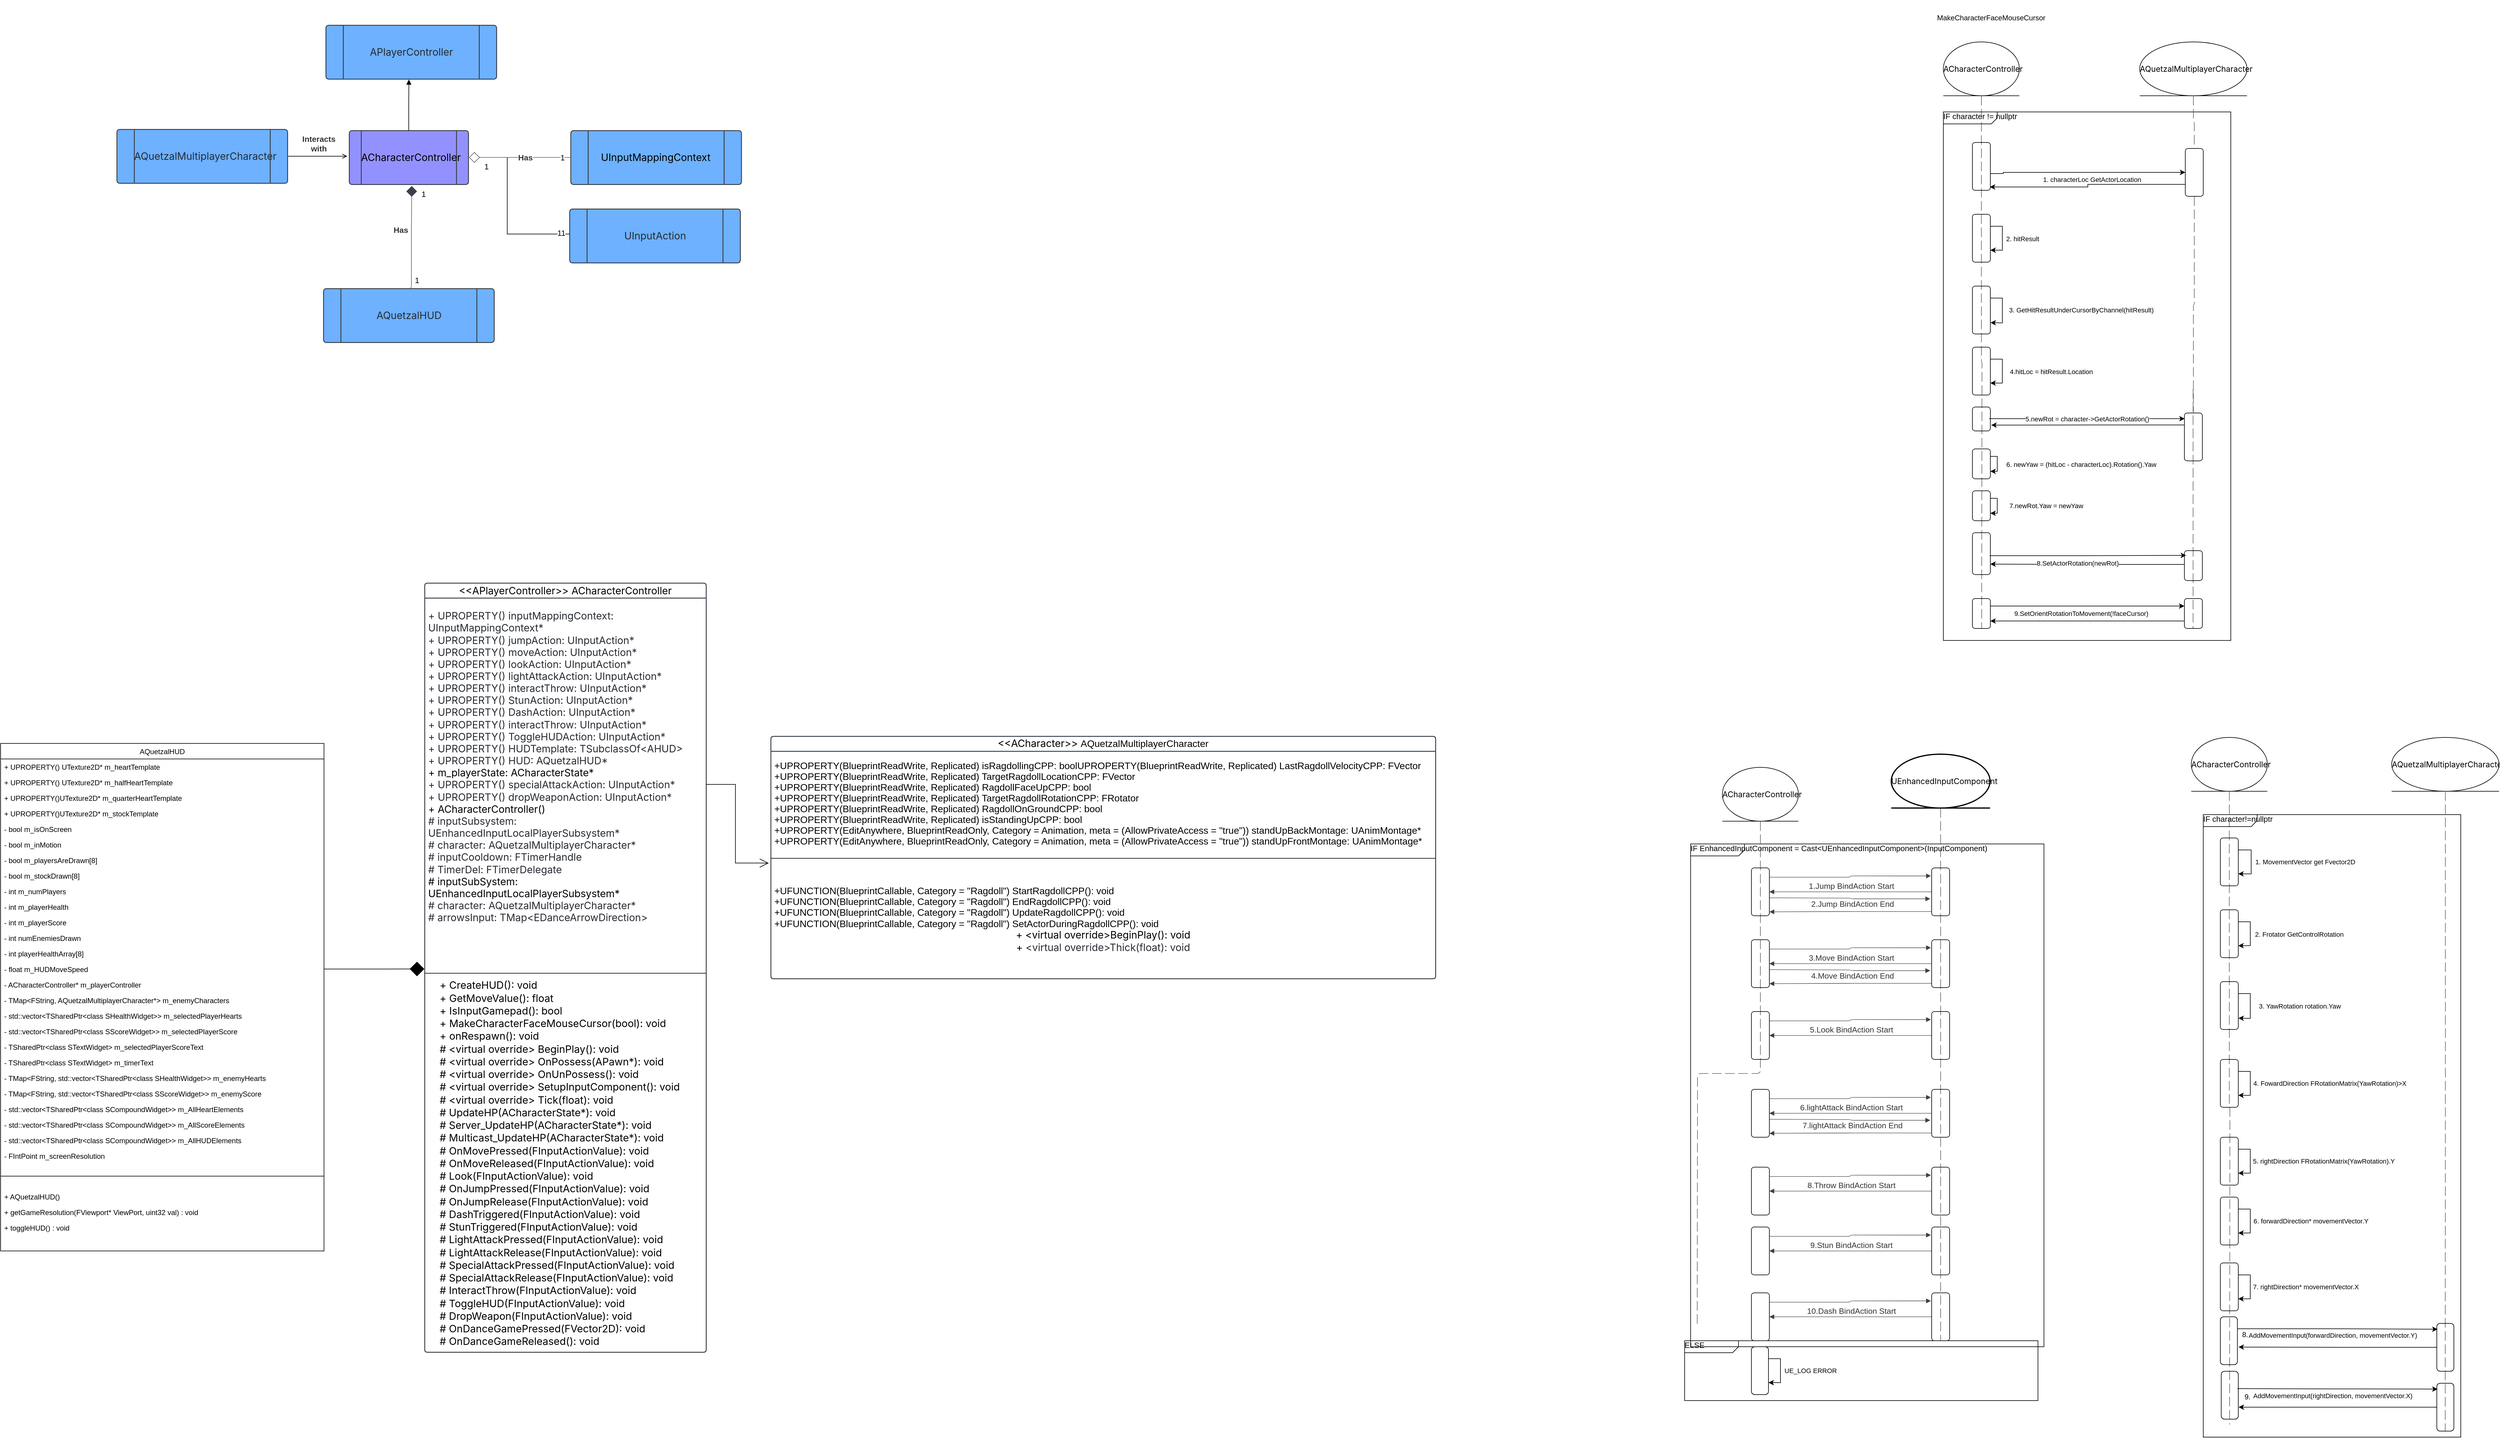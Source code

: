 <mxfile version="26.2.10">
  <diagram name="Página-1" id="5o-j0IRZiVISY8czo94T">
    <mxGraphModel dx="9217" dy="6627" grid="0" gridSize="10" guides="0" tooltips="1" connect="1" arrows="1" fold="1" page="1" pageScale="1" pageWidth="827" pageHeight="1169" math="0" shadow="0">
      <root>
        <mxCell id="0" />
        <mxCell id="1" parent="0" />
        <mxCell id="daH1O-7m3ZK5iGNNW9Ku-10" style="edgeStyle=orthogonalEdgeStyle;rounded=0;orthogonalLoop=1;jettySize=auto;html=1;endArrow=none;startFill=0;" parent="1" source="ONONviB4J8LPyEMOx-6u-15" edge="1">
          <mxGeometry relative="1" as="geometry">
            <mxPoint x="-2300" y="-3172" as="targetPoint" />
            <Array as="points">
              <mxPoint x="-2300" y="-3044" />
            </Array>
          </mxGeometry>
        </mxCell>
        <mxCell id="ONONviB4J8LPyEMOx-6u-6" value="ACharacterController" style="html=1;overflow=block;blockSpacing=1;whiteSpace=wrap;shape=process;fontSize=16.7;fontFamily=Inter;fontColor=default;spacing=0;strokeColor=#3a414a;strokeOpacity=100;fillOpacity=100;rounded=1;absoluteArcSize=1;arcSize=9;fillColor=#9391ff;strokeWidth=1.5;lucidId=6xMXgC1lIibb;" parent="1" vertex="1">
          <mxGeometry x="-2564" y="-3217" width="199" height="90" as="geometry" />
        </mxCell>
        <mxCell id="ONONviB4J8LPyEMOx-6u-7" value="UInputMappingContext" style="html=1;overflow=block;blockSpacing=1;whiteSpace=wrap;shape=process;fontSize=16.7;fontFamily=Inter;spacing=0;strokeColor=#3a414a;strokeOpacity=100;fillOpacity=100;rounded=1;absoluteArcSize=1;arcSize=9;fillColor=#6db1ff;strokeWidth=1.5;lucidId=MCMXT4IfDRuU;" parent="1" vertex="1">
          <mxGeometry x="-2194.14" y="-3217" width="285" height="90" as="geometry" />
        </mxCell>
        <mxCell id="ONONviB4J8LPyEMOx-6u-8" value="" style="html=1;jettySize=18;whiteSpace=wrap;fontSize=13;strokeColor=#3a414a;strokeOpacity=100;strokeWidth=0.8;rounded=1;arcSize=12;edgeStyle=orthogonalEdgeStyle;startArrow=none;endArrow=diamond;endFill=0;endSize=16;exitX=-0.003;exitY=0.5;exitPerimeter=0;entryX=1.006;entryY=0.5;entryPerimeter=0;lucidId=RCMXlzXOo8Pq;" parent="1" source="ONONviB4J8LPyEMOx-6u-7" target="ONONviB4J8LPyEMOx-6u-6" edge="1">
          <mxGeometry width="100" height="100" relative="1" as="geometry">
            <Array as="points" />
          </mxGeometry>
        </mxCell>
        <mxCell id="ONONviB4J8LPyEMOx-6u-9" value="Has" style="text;html=1;resizable=0;labelBackgroundColor=default;align=center;verticalAlign=middle;fontStyle=1;fontColor=#333333;fontSize=13.3;" parent="ONONviB4J8LPyEMOx-6u-8" vertex="1">
          <mxGeometry x="-0.103" relative="1" as="geometry">
            <mxPoint as="offset" />
          </mxGeometry>
        </mxCell>
        <mxCell id="ONONviB4J8LPyEMOx-6u-10" value="1" style="text;html=1;resizable=0;labelBackgroundColor=default;align=center;verticalAlign=middle;fontSize=13;" parent="ONONviB4J8LPyEMOx-6u-8" vertex="1">
          <mxGeometry x="-0.847" relative="1" as="geometry">
            <mxPoint as="offset" />
          </mxGeometry>
        </mxCell>
        <mxCell id="ONONviB4J8LPyEMOx-6u-11" value="1" style="text;html=1;resizable=0;labelBackgroundColor=default;align=center;verticalAlign=middle;fontSize=13;" parent="ONONviB4J8LPyEMOx-6u-8" vertex="1">
          <mxGeometry x="0.864" relative="1" as="geometry">
            <mxPoint x="17" y="15" as="offset" />
          </mxGeometry>
        </mxCell>
        <mxCell id="daH1O-7m3ZK5iGNNW9Ku-6" value="&lt;div&gt;Interacts&lt;/div&gt;&lt;div&gt;with&lt;/div&gt;" style="text;html=1;resizable=0;labelBackgroundColor=default;align=center;verticalAlign=middle;fontStyle=1;fontColor=#333333;fontSize=13.3;" parent="ONONviB4J8LPyEMOx-6u-8" vertex="1">
          <mxGeometry x="-0.103" relative="1" as="geometry">
            <mxPoint x="-345" y="-23" as="offset" />
          </mxGeometry>
        </mxCell>
        <mxCell id="daH1O-7m3ZK5iGNNW9Ku-11" value="11" style="text;html=1;resizable=0;labelBackgroundColor=default;align=center;verticalAlign=middle;fontSize=13;" parent="ONONviB4J8LPyEMOx-6u-8" vertex="1">
          <mxGeometry x="-0.847" relative="1" as="geometry">
            <mxPoint x="-2" y="126" as="offset" />
          </mxGeometry>
        </mxCell>
        <mxCell id="daH1O-7m3ZK5iGNNW9Ku-30" value="Has" style="text;html=1;resizable=0;labelBackgroundColor=default;align=center;verticalAlign=middle;fontStyle=1;fontColor=#333333;fontSize=13.3;" parent="ONONviB4J8LPyEMOx-6u-8" vertex="1">
          <mxGeometry x="-0.103" relative="1" as="geometry">
            <mxPoint x="-208" y="121" as="offset" />
          </mxGeometry>
        </mxCell>
        <mxCell id="daH1O-7m3ZK5iGNNW9Ku-31" value="1" style="text;html=1;resizable=0;labelBackgroundColor=default;align=center;verticalAlign=middle;fontSize=13;" parent="ONONviB4J8LPyEMOx-6u-8" vertex="1">
          <mxGeometry x="0.864" relative="1" as="geometry">
            <mxPoint x="-99" y="205" as="offset" />
          </mxGeometry>
        </mxCell>
        <mxCell id="daH1O-7m3ZK5iGNNW9Ku-32" value="1" style="text;html=1;resizable=0;labelBackgroundColor=default;align=center;verticalAlign=middle;fontSize=13;" parent="ONONviB4J8LPyEMOx-6u-8" vertex="1">
          <mxGeometry x="0.864" relative="1" as="geometry">
            <mxPoint x="-204" y="251" as="offset" />
          </mxGeometry>
        </mxCell>
        <mxCell id="daH1O-7m3ZK5iGNNW9Ku-33" value="1" style="text;html=1;resizable=0;labelBackgroundColor=default;align=center;verticalAlign=middle;fontSize=13;" parent="ONONviB4J8LPyEMOx-6u-8" vertex="1">
          <mxGeometry x="0.864" relative="1" as="geometry">
            <mxPoint x="-88" y="61" as="offset" />
          </mxGeometry>
        </mxCell>
        <mxCell id="ONONviB4J8LPyEMOx-6u-12" value="APlayerController" style="html=1;overflow=block;blockSpacing=1;whiteSpace=wrap;shape=process;fontSize=16.8;fontFamily=Inter;fontColor=#282c33;spacing=0;strokeColor=#3a414a;strokeOpacity=100;fillOpacity=100;rounded=1;absoluteArcSize=1;arcSize=9;fillColor=#6db1ff;strokeWidth=1.5;lucidId=ZGMXooF2HIh8;" parent="1" vertex="1">
          <mxGeometry x="-2603" y="-3393" width="285" height="90" as="geometry" />
        </mxCell>
        <mxCell id="ONONviB4J8LPyEMOx-6u-15" value="UInputAction" style="html=1;overflow=block;blockSpacing=1;whiteSpace=wrap;shape=process;fontSize=16.8;fontFamily=Inter;fontColor=#282c33;spacing=0;strokeColor=#3a414a;strokeOpacity=100;fillOpacity=100;rounded=1;absoluteArcSize=1;arcSize=9;fillColor=#6db1ff;strokeWidth=1.5;lucidId=8HMXNsgJqi0x;" parent="1" vertex="1">
          <mxGeometry x="-2196" y="-3086" width="285" height="90" as="geometry" />
        </mxCell>
        <mxCell id="ONONviB4J8LPyEMOx-6u-27" value="&amp;lt;&amp;lt;APlayerController&amp;gt;&amp;gt; ACharacterController" style="html=1;overflow=block;blockSpacing=1;swimlane;childLayout=stackLayout;horizontal=1;horizontalStack=0;resizeParent=1;resizeParentMax=0;resizeLast=0;collapsible=0;fontStyle=0;marginBottom=0;swimlaneFillColor=#ffffff;startSize=25;whiteSpace=wrap;fontSize=16.8;fontFamily=Inter;align=center;spacing=0;strokeColor=#3a414a;strokeOpacity=100;fillOpacity=100;rounded=1;absoluteArcSize=1;arcSize=9;fillColor=#ffffff;strokeWidth=1.5;" parent="1" vertex="1">
          <mxGeometry x="-2438" y="-2461" width="470" height="1285" as="geometry" />
        </mxCell>
        <mxCell id="ONONviB4J8LPyEMOx-6u-28" value="+ UPROPERTY() inputMappingContext: UInputMappingContext*&lt;div&gt;+ UPROPERTY() jumpAction: UInputAction*&lt;/div&gt;&lt;div&gt;+ UPROPERTY() moveAction: UInputAction*&lt;/div&gt;&lt;div&gt;+ UPROPERTY() lookAction: UInputAction*&lt;/div&gt;&lt;div&gt;+ UPROPERTY() lightAttackAction: UInputAction*&lt;/div&gt;&lt;div&gt;&lt;div&gt;&lt;/div&gt;&lt;div&gt;+ UPROPERTY() interactThrow: UInputAction*&lt;/div&gt;&lt;div&gt;+ UPROPERTY() StunAction: UInputAction*&lt;/div&gt;+ UPROPERTY() DashAction: UInputAction*&lt;/div&gt;&lt;div&gt;+ UPROPERTY() interactThrow: UInputAction*&lt;/div&gt;&lt;div&gt;&lt;div&gt;+ UPROPERTY() ToggleHUDAction: UInputAction*&lt;/div&gt;&lt;div&gt;+ UPROPERTY() HUDTemplate: TSubclassOf&amp;lt;AHUD&amp;gt;&lt;/div&gt;&lt;div&gt;+ UPROPERTY() HUD: AQuetzalHUD*&lt;/div&gt;&lt;div&gt;&lt;font style=&quot;color: rgb(0, 0, 0); white-space: pre-wrap;&quot;&gt;+ m_playerState: ACharacterState*&lt;/font&gt;&lt;/div&gt;&lt;div&gt;+ UPROPERTY() specialAttackAction: UInputAction*&lt;/div&gt;&lt;div&gt;+ UPROPERTY() dropWeaponAction: UInputAction*&lt;/div&gt;&lt;div&gt;&lt;font style=&quot;color: rgb(0, 0, 0); white-space: pre-wrap;&quot;&gt;+ ACharacterController()&lt;/font&gt;&lt;/div&gt;&lt;/div&gt;&lt;div&gt;# inputSubsystem: UEnhancedInputLocalPlayerSubsystem*&lt;br&gt;# character:&amp;nbsp;AQuetzalMultiplayerCharacter*&lt;/div&gt;&lt;div&gt;&lt;div&gt;# inputCooldown: FTimerHandle&lt;/div&gt;&lt;div&gt;# TimerDel: FTimerDelegate&lt;/div&gt;&lt;div&gt;&lt;font style=&quot;color: rgb(0, 0, 0); white-space: pre-wrap;&quot;&gt;# inputSubSystem: UEnhancedInputLocalPlayerSubsystem*&lt;/font&gt;&lt;/div&gt;&lt;div&gt;# character: AQuetzalMultiplayerCharacter*&lt;/div&gt;&lt;div&gt;# arrowsInput: TMap&amp;lt;EDanceArrowDirection&amp;gt;&lt;/div&gt;&lt;br&gt;&lt;/div&gt;&lt;div&gt;&lt;br&gt;&lt;/div&gt;&lt;div&gt;&lt;br&gt;&lt;/div&gt;" style="part=1;html=1;resizeHeight=0;strokeColor=none;fillColor=none;align=left;verticalAlign=middle;spacingLeft=4;spacingRight=4;overflow=hidden;rotatable=0;points=[[0,0.5],[1,0.5]];portConstraint=eastwest;swimlaneFillColor=#ffffff;strokeOpacity=100;fillOpacity=100;whiteSpace=wrap;fontSize=16.8;fontFamily=Inter;fontColor=#282c33;" parent="ONONviB4J8LPyEMOx-6u-27" vertex="1">
          <mxGeometry y="25" width="470" height="623" as="geometry" />
        </mxCell>
        <mxCell id="ONONviB4J8LPyEMOx-6u-29" value="" style="line;strokeWidth=1;fillColor=none;align=left;verticalAlign=middle;spacingTop=-1;spacingLeft=3;spacingRight=3;rotatable=0;labelPosition=right;points=[];portConstraint=eastwest;" parent="ONONviB4J8LPyEMOx-6u-27" vertex="1">
          <mxGeometry y="648" width="470" height="8" as="geometry" />
        </mxCell>
        <mxCell id="ONONviB4J8LPyEMOx-6u-30" value="&lt;div style=&quot;display: flex; justify-content: center; text-align: center; align-items: baseline; line-height: 1.25; margin-top: -2px;&quot;&gt;&lt;pre style=&quot;font-family: var(--ds-font-family-code); overflow: auto; padding: calc(var(--ds-md-zoom)*8px)calc(var(--ds-md-zoom)*12px); text-wrap-mode: wrap; word-break: break-all; text-align: start; margin-top: 0px !important; margin-bottom: 0px !important;&quot;&gt;&lt;font style=&quot;color: rgb(0, 0, 0); font-size: 17px;&quot;&gt;    + CreateHUD(): void&lt;br&gt;    + GetMoveValue(): float&lt;br&gt;    + IsInputGamepad(): bool&lt;br&gt;    + MakeCharacterFaceMouseCursor(bool): void&lt;br&gt;    + onRespawn(): void&lt;br&gt;    # &amp;lt;virtual override&amp;gt; BeginPlay(): void&lt;br&gt;    # &amp;lt;virtual override&amp;gt; OnPossess(APawn*): void&lt;br&gt;    # &amp;lt;virtual override&amp;gt; OnUnPossess(): void&lt;br&gt;    # &amp;lt;virtual override&amp;gt; SetupInputComponent(): void&lt;br&gt;    # &amp;lt;virtual override&amp;gt; Tick(float): void&lt;br&gt;    # UpdateHP(ACharacterState*): void&lt;br&gt;    # Server_&lt;/font&gt;&lt;font style=&quot;color: rgb(0, 0, 0); font-size: 17px;&quot;&gt;UpdateHP(ACharacterState*): void&lt;/font&gt;&lt;font style=&quot;color: rgb(0, 0, 0); font-size: 17px;&quot;&gt;   &lt;br&gt;&lt;/font&gt;&lt;font style=&quot;color: rgb(0, 0, 0); font-size: 17px;&quot;&gt;    # Multicast_&lt;/font&gt;&lt;font style=&quot;color: rgb(0, 0, 0); font-size: 17px;&quot;&gt;UpdateHP(ACharacterState*): void&lt;/font&gt;&lt;font style=&quot;color: rgb(0, 0, 0); font-size: 17px;&quot;&gt;   &lt;/font&gt;&lt;br&gt;&lt;font style=&quot;color: rgb(0, 0, 0); font-size: 17px;&quot;&gt;    # OnMovePressed(FInputActionValue): void&lt;br&gt;    # OnMoveReleased(FInputActionValue): void&lt;/font&gt;&lt;br&gt;&lt;font style=&quot;color: rgb(0, 0, 0); font-size: 17px;&quot;&gt;    # Look(FInputActionValue): void&lt;br&gt;    # OnJumpPressed(FInputActionValue): void&lt;br&gt;    # OnJumpRelease(FInputActionValue): void&lt;br&gt;    # DashTriggered(FInputActionValue): void&lt;br&gt;    # StunTriggered(FInputActionValue): void&lt;br&gt;    # LightAttackPressed(FInputActionValue): void&lt;br&gt;    # LightAttackRelease(FInputActionValue): void&lt;br&gt;&lt;/font&gt;&lt;font style=&quot;color: rgb(0, 0, 0); font-size: 17px;&quot;&gt;    # SpecialAttackPressed(FInputActionValue): void&lt;br&gt;&lt;/font&gt;&lt;font style=&quot;color: rgb(0, 0, 0); font-size: 17px;&quot;&gt;    # SpecialAttackRelease(FInputActionValue): void&lt;/font&gt;&lt;br&gt;&lt;font style=&quot;color: rgb(0, 0, 0); font-size: 17px;&quot;&gt;    # InteractThrow(FInputActionValue): void&lt;br&gt;   &lt;/font&gt;&lt;font style=&quot;color: rgb(0, 0, 0); font-size: 17px;&quot;&gt; # ToggleHUD(FInputActionValue): void&lt;br&gt;&lt;/font&gt;&lt;font style=&quot;color: rgb(0, 0, 0); font-size: 17px;&quot;&gt;    # DropWeapon(FInputActionValue): void&lt;br&gt;  &lt;/font&gt;&lt;font style=&quot;color: rgb(0, 0, 0); font-size: 17px;&quot;&gt;  # OnDanceGamePressed(FVector2D): void&lt;br&gt;    # OnDanceGameReleased(): void&lt;/font&gt;&lt;/pre&gt;&lt;/div&gt;" style="part=1;html=1;resizeHeight=0;strokeColor=none;fillColor=none;align=left;verticalAlign=middle;spacingLeft=4;spacingRight=4;overflow=hidden;rotatable=0;points=[[0,0.5],[1,0.5]];portConstraint=eastwest;swimlaneFillColor=#ffffff;strokeOpacity=100;fillOpacity=100;whiteSpace=wrap;fontSize=16.8;fontFamily=Inter;fontColor=#282c33;" parent="ONONviB4J8LPyEMOx-6u-27" vertex="1">
          <mxGeometry y="656" width="470" height="629" as="geometry" />
        </mxCell>
        <mxCell id="ONONviB4J8LPyEMOx-6u-130" value="" style="html=1;jettySize=18;whiteSpace=wrap;fontSize=13;strokeColor=#3a414a;strokeOpacity=100;dashed=1;fixDash=1;dashPattern=16 6;strokeWidth=0.8;rounded=1;arcSize=12;edgeStyle=orthogonalEdgeStyle;startArrow=none;endArrow=none;exitX=0;exitY=0.5;exitPerimeter=0;lucidId=qJNX.1JBUAcG;exitDx=0;exitDy=0;" parent="1" source="ONONviB4J8LPyEMOx-6u-138" edge="1">
          <mxGeometry width="100" height="100" relative="1" as="geometry">
            <Array as="points">
              <mxPoint x="94" y="-1195" />
              <mxPoint x="94" y="-1095" />
            </Array>
            <mxPoint x="94" y="-1195" as="targetPoint" />
          </mxGeometry>
        </mxCell>
        <mxCell id="ONONviB4J8LPyEMOx-6u-135" value="IF EnhancedInputComponent&amp;nbsp;= Cast&amp;lt;UEnhancedInputComponent&amp;gt;(InputComponent)" style="html=1;blockSpacing=1;whiteSpace=wrap;shape=mxgraph.sysml.package2;xSize=90;overflow=fill;fontSize=13;align=left;spacing=0;strokeColor=#000000;rounded=1;absoluteArcSize=1;arcSize=9;fillColor=none;strokeWidth=1;lucidId=qJNXjUY0Zkfb;" parent="1" vertex="1">
          <mxGeometry x="-324" y="-2025" width="590" height="840" as="geometry" />
        </mxCell>
        <mxCell id="ONONviB4J8LPyEMOx-6u-136" value="" style="html=1;jettySize=18;whiteSpace=wrap;fontSize=13;strokeColor=#3a414a;strokeOpacity=100;dashed=1;fixDash=1;dashPattern=16 6;strokeWidth=0.8;rounded=1;arcSize=12;edgeStyle=orthogonalEdgeStyle;startArrow=none;endArrow=none;exitX=0;exitY=0.5;exitPerimeter=0;lucidId=qJNXwJdcmGzi;exitDx=0;exitDy=0;" parent="1" source="ONONviB4J8LPyEMOx-6u-137" edge="1">
          <mxGeometry width="100" height="100" relative="1" as="geometry">
            <Array as="points" />
            <mxPoint x="-313" y="-1220" as="targetPoint" />
          </mxGeometry>
        </mxCell>
        <mxCell id="ONONviB4J8LPyEMOx-6u-137" value="ACharacterController" style="html=1;overflow=block;blockSpacing=1;whiteSpace=wrap;shape=mxgraph.electrical.radio.microphone_1;direction=north;fontSize=13.3;fontFamily=Inter;spacing=0;strokeColor=#000000;rounded=1;absoluteArcSize=1;arcSize=9;fillColor=none;strokeWidth=1;lucidId=qJNX8VVLs-lt;" parent="1" vertex="1">
          <mxGeometry x="-271" y="-2153" width="127" height="90" as="geometry" />
        </mxCell>
        <mxCell id="ONONviB4J8LPyEMOx-6u-138" value="UEnhancedInputComponent" style="html=1;overflow=block;blockSpacing=1;whiteSpace=wrap;shape=mxgraph.electrical.radio.microphone_1;direction=north;fontSize=13.3;fontFamily=Inter;spacing=0;strokeColor=#000000;rounded=1;absoluteArcSize=1;arcSize=9;fillColor=none;strokeWidth=2;lucidId=qJNXI6GYyZfF;" parent="1" vertex="1">
          <mxGeometry x="11" y="-2175" width="165" height="90" as="geometry" />
        </mxCell>
        <mxCell id="ONONviB4J8LPyEMOx-6u-139" value="" style="html=1;jettySize=18;whiteSpace=wrap;fontSize=13;strokeColor=#3a414a;strokeOpacity=100;strokeWidth=0.8;rounded=1;arcSize=12;edgeStyle=orthogonalEdgeStyle;startArrow=none;endArrow=block;endFill=1;exitX=1.021;exitY=0.195;exitPerimeter=0;entryX=-0.04;entryY=0.168;entryPerimeter=0;lucidId=qJNXY2Lk8UHL;exitDx=0;exitDy=0;entryDx=0;entryDy=0;" parent="1" source="ONONviB4J8LPyEMOx-6u-143" target="ONONviB4J8LPyEMOx-6u-149" edge="1">
          <mxGeometry width="100" height="100" relative="1" as="geometry">
            <Array as="points" />
          </mxGeometry>
        </mxCell>
        <mxCell id="ONONviB4J8LPyEMOx-6u-140" value="1.Jump BindAction Start&amp;nbsp;" style="text;html=1;resizable=0;labelBackgroundColor=default;align=center;verticalAlign=middle;fontColor=#333333;fontSize=13.3;" parent="ONONviB4J8LPyEMOx-6u-139" vertex="1">
          <mxGeometry relative="1" as="geometry">
            <mxPoint x="3" y="15" as="offset" />
          </mxGeometry>
        </mxCell>
        <mxCell id="ONONviB4J8LPyEMOx-6u-143" value="" style="html=1;overflow=block;blockSpacing=1;whiteSpace=wrap;fontSize=13;spacing=0;strokeColor=#000000;rounded=1;absoluteArcSize=1;arcSize=9;fillColor=none;strokeWidth=1;lucidId=qJNXHkAkifSc;" parent="1" vertex="1">
          <mxGeometry x="-222.5" y="-1985" width="30" height="80" as="geometry" />
        </mxCell>
        <mxCell id="ONONviB4J8LPyEMOx-6u-145" value="" style="html=1;jettySize=18;whiteSpace=wrap;fontSize=13;strokeColor=#3a414a;strokeOpacity=100;strokeWidth=0.8;rounded=1;arcSize=12;edgeStyle=orthogonalEdgeStyle;startArrow=none;endArrow=block;endFill=1;exitX=0;exitY=0.5;entryX=1;entryY=0.5;lucidId=qJNXOBuHaYh6;exitDx=0;exitDy=0;entryDx=0;entryDy=0;" parent="1" source="ONONviB4J8LPyEMOx-6u-149" target="ONONviB4J8LPyEMOx-6u-143" edge="1">
          <mxGeometry width="100" height="100" relative="1" as="geometry">
            <Array as="points" />
          </mxGeometry>
        </mxCell>
        <mxCell id="ONONviB4J8LPyEMOx-6u-149" value="" style="html=1;overflow=block;blockSpacing=1;whiteSpace=wrap;fontSize=13;spacing=0;strokeColor=#000000;rounded=1;absoluteArcSize=1;arcSize=9;fillColor=none;strokeWidth=1;lucidId=qJNX-kTyZIqV;" parent="1" vertex="1">
          <mxGeometry x="78.5" y="-1985" width="30" height="80" as="geometry" />
        </mxCell>
        <mxCell id="ONONviB4J8LPyEMOx-6u-194" value="" style="html=1;jettySize=18;whiteSpace=wrap;fontSize=13;strokeColor=#3a414a;strokeOpacity=100;strokeWidth=0.8;rounded=1;arcSize=12;edgeStyle=orthogonalEdgeStyle;startArrow=none;endArrow=block;endFill=1;entryX=-0.079;entryY=0.646;lucidId=qJNXY2Lk8UHL;entryDx=0;entryDy=0;entryPerimeter=0;" parent="1" target="ONONviB4J8LPyEMOx-6u-149" edge="1">
          <mxGeometry width="100" height="100" relative="1" as="geometry">
            <Array as="points" />
            <mxPoint x="-192" y="-1935" as="sourcePoint" />
            <mxPoint x="77.5" y="-1944" as="targetPoint" />
          </mxGeometry>
        </mxCell>
        <mxCell id="ONONviB4J8LPyEMOx-6u-195" value="2.Jump BindAction End" style="text;html=1;resizable=0;labelBackgroundColor=default;align=center;verticalAlign=middle;fontColor=#333333;fontSize=13.3;" parent="ONONviB4J8LPyEMOx-6u-194" vertex="1">
          <mxGeometry relative="1" as="geometry">
            <mxPoint x="3" y="9" as="offset" />
          </mxGeometry>
        </mxCell>
        <mxCell id="ONONviB4J8LPyEMOx-6u-196" value="" style="html=1;jettySize=18;whiteSpace=wrap;fontSize=13;strokeColor=#3a414a;strokeOpacity=100;strokeWidth=0.8;rounded=1;arcSize=12;edgeStyle=orthogonalEdgeStyle;startArrow=none;endArrow=block;endFill=1;entryX=1.002;entryY=0.918;lucidId=qJNXOBuHaYh6;entryDx=0;entryDy=0;entryPerimeter=0;exitX=-0.021;exitY=0.911;exitDx=0;exitDy=0;exitPerimeter=0;" parent="1" source="ONONviB4J8LPyEMOx-6u-149" target="ONONviB4J8LPyEMOx-6u-143" edge="1">
          <mxGeometry width="100" height="100" relative="1" as="geometry">
            <Array as="points" />
            <mxPoint x="78" y="-1929" as="sourcePoint" />
            <mxPoint x="-195.5" y="-1929" as="targetPoint" />
          </mxGeometry>
        </mxCell>
        <mxCell id="ONONviB4J8LPyEMOx-6u-202" value="" style="html=1;jettySize=18;whiteSpace=wrap;fontSize=13;strokeColor=#3a414a;strokeOpacity=100;strokeWidth=0.8;rounded=1;arcSize=12;edgeStyle=orthogonalEdgeStyle;startArrow=none;endArrow=block;endFill=1;exitX=1.021;exitY=0.195;exitPerimeter=0;entryX=-0.04;entryY=0.168;entryPerimeter=0;lucidId=qJNXY2Lk8UHL;exitDx=0;exitDy=0;entryDx=0;entryDy=0;" parent="1" source="ONONviB4J8LPyEMOx-6u-204" target="ONONviB4J8LPyEMOx-6u-206" edge="1">
          <mxGeometry width="100" height="100" relative="1" as="geometry">
            <Array as="points" />
          </mxGeometry>
        </mxCell>
        <mxCell id="ONONviB4J8LPyEMOx-6u-203" value="3.Move BindAction Start&amp;nbsp;" style="text;html=1;resizable=0;labelBackgroundColor=default;align=center;verticalAlign=middle;fontColor=#333333;fontSize=13.3;" parent="ONONviB4J8LPyEMOx-6u-202" vertex="1">
          <mxGeometry relative="1" as="geometry">
            <mxPoint x="3" y="15" as="offset" />
          </mxGeometry>
        </mxCell>
        <mxCell id="ONONviB4J8LPyEMOx-6u-204" value="" style="html=1;overflow=block;blockSpacing=1;whiteSpace=wrap;fontSize=13;spacing=0;strokeColor=#000000;rounded=1;absoluteArcSize=1;arcSize=9;fillColor=none;strokeWidth=1;lucidId=qJNXHkAkifSc;" parent="1" vertex="1">
          <mxGeometry x="-222.5" y="-1865" width="30" height="80" as="geometry" />
        </mxCell>
        <mxCell id="ONONviB4J8LPyEMOx-6u-205" value="" style="html=1;jettySize=18;whiteSpace=wrap;fontSize=13;strokeColor=#3a414a;strokeOpacity=100;strokeWidth=0.8;rounded=1;arcSize=12;edgeStyle=orthogonalEdgeStyle;startArrow=none;endArrow=block;endFill=1;exitX=0;exitY=0.5;entryX=1;entryY=0.5;lucidId=qJNXOBuHaYh6;exitDx=0;exitDy=0;entryDx=0;entryDy=0;" parent="1" source="ONONviB4J8LPyEMOx-6u-206" target="ONONviB4J8LPyEMOx-6u-204" edge="1">
          <mxGeometry width="100" height="100" relative="1" as="geometry">
            <Array as="points" />
          </mxGeometry>
        </mxCell>
        <mxCell id="ONONviB4J8LPyEMOx-6u-206" value="" style="html=1;overflow=block;blockSpacing=1;whiteSpace=wrap;fontSize=13;spacing=0;strokeColor=#000000;rounded=1;absoluteArcSize=1;arcSize=9;fillColor=none;strokeWidth=1;lucidId=qJNX-kTyZIqV;" parent="1" vertex="1">
          <mxGeometry x="78.5" y="-1865" width="30" height="80" as="geometry" />
        </mxCell>
        <mxCell id="ONONviB4J8LPyEMOx-6u-207" value="" style="html=1;jettySize=18;whiteSpace=wrap;fontSize=13;strokeColor=#3a414a;strokeOpacity=100;strokeWidth=0.8;rounded=1;arcSize=12;edgeStyle=orthogonalEdgeStyle;startArrow=none;endArrow=block;endFill=1;entryX=-0.079;entryY=0.646;lucidId=qJNXY2Lk8UHL;entryDx=0;entryDy=0;entryPerimeter=0;" parent="1" target="ONONviB4J8LPyEMOx-6u-206" edge="1">
          <mxGeometry width="100" height="100" relative="1" as="geometry">
            <Array as="points" />
            <mxPoint x="-192" y="-1815" as="sourcePoint" />
            <mxPoint x="77.5" y="-1824" as="targetPoint" />
          </mxGeometry>
        </mxCell>
        <mxCell id="ONONviB4J8LPyEMOx-6u-208" value="4.Move&amp;nbsp;BindAction End" style="text;html=1;resizable=0;labelBackgroundColor=default;align=center;verticalAlign=middle;fontColor=#333333;fontSize=13.3;" parent="ONONviB4J8LPyEMOx-6u-207" vertex="1">
          <mxGeometry relative="1" as="geometry">
            <mxPoint x="3" y="9" as="offset" />
          </mxGeometry>
        </mxCell>
        <mxCell id="ONONviB4J8LPyEMOx-6u-209" value="" style="html=1;jettySize=18;whiteSpace=wrap;fontSize=13;strokeColor=#3a414a;strokeOpacity=100;strokeWidth=0.8;rounded=1;arcSize=12;edgeStyle=orthogonalEdgeStyle;startArrow=none;endArrow=block;endFill=1;entryX=1.002;entryY=0.918;lucidId=qJNXOBuHaYh6;entryDx=0;entryDy=0;entryPerimeter=0;exitX=-0.021;exitY=0.911;exitDx=0;exitDy=0;exitPerimeter=0;" parent="1" source="ONONviB4J8LPyEMOx-6u-206" target="ONONviB4J8LPyEMOx-6u-204" edge="1">
          <mxGeometry width="100" height="100" relative="1" as="geometry">
            <Array as="points" />
            <mxPoint x="78" y="-1809" as="sourcePoint" />
            <mxPoint x="-195.5" y="-1809" as="targetPoint" />
          </mxGeometry>
        </mxCell>
        <mxCell id="ONONviB4J8LPyEMOx-6u-210" value="" style="html=1;jettySize=18;whiteSpace=wrap;fontSize=13;strokeColor=#3a414a;strokeOpacity=100;strokeWidth=0.8;rounded=1;arcSize=12;edgeStyle=orthogonalEdgeStyle;startArrow=none;endArrow=block;endFill=1;exitX=1.021;exitY=0.195;exitPerimeter=0;entryX=-0.04;entryY=0.168;entryPerimeter=0;lucidId=qJNXY2Lk8UHL;exitDx=0;exitDy=0;entryDx=0;entryDy=0;" parent="1" source="ONONviB4J8LPyEMOx-6u-212" target="ONONviB4J8LPyEMOx-6u-214" edge="1">
          <mxGeometry width="100" height="100" relative="1" as="geometry">
            <Array as="points" />
          </mxGeometry>
        </mxCell>
        <mxCell id="ONONviB4J8LPyEMOx-6u-211" value="5.Look BindAction Start&amp;nbsp;" style="text;html=1;resizable=0;labelBackgroundColor=default;align=center;verticalAlign=middle;fontColor=#333333;fontSize=13.3;" parent="ONONviB4J8LPyEMOx-6u-210" vertex="1">
          <mxGeometry relative="1" as="geometry">
            <mxPoint x="3" y="15" as="offset" />
          </mxGeometry>
        </mxCell>
        <mxCell id="ONONviB4J8LPyEMOx-6u-212" value="" style="html=1;overflow=block;blockSpacing=1;whiteSpace=wrap;fontSize=13;spacing=0;strokeColor=#000000;rounded=1;absoluteArcSize=1;arcSize=9;fillColor=none;strokeWidth=1;lucidId=qJNXHkAkifSc;" parent="1" vertex="1">
          <mxGeometry x="-222.5" y="-1745" width="30" height="80" as="geometry" />
        </mxCell>
        <mxCell id="ONONviB4J8LPyEMOx-6u-213" value="" style="html=1;jettySize=18;whiteSpace=wrap;fontSize=13;strokeColor=#3a414a;strokeOpacity=100;strokeWidth=0.8;rounded=1;arcSize=12;edgeStyle=orthogonalEdgeStyle;startArrow=none;endArrow=block;endFill=1;exitX=0;exitY=0.5;entryX=1;entryY=0.5;lucidId=qJNXOBuHaYh6;exitDx=0;exitDy=0;entryDx=0;entryDy=0;" parent="1" source="ONONviB4J8LPyEMOx-6u-214" target="ONONviB4J8LPyEMOx-6u-212" edge="1">
          <mxGeometry width="100" height="100" relative="1" as="geometry">
            <Array as="points" />
          </mxGeometry>
        </mxCell>
        <mxCell id="ONONviB4J8LPyEMOx-6u-214" value="" style="html=1;overflow=block;blockSpacing=1;whiteSpace=wrap;fontSize=13;spacing=0;strokeColor=#000000;rounded=1;absoluteArcSize=1;arcSize=9;fillColor=none;strokeWidth=1;lucidId=qJNX-kTyZIqV;" parent="1" vertex="1">
          <mxGeometry x="78.5" y="-1745" width="30" height="80" as="geometry" />
        </mxCell>
        <mxCell id="ONONviB4J8LPyEMOx-6u-219" value="" style="html=1;jettySize=18;whiteSpace=wrap;fontSize=13;strokeColor=#3a414a;strokeOpacity=100;strokeWidth=0.8;rounded=1;arcSize=12;edgeStyle=orthogonalEdgeStyle;startArrow=none;endArrow=block;endFill=1;exitX=1.021;exitY=0.195;exitPerimeter=0;entryX=-0.04;entryY=0.168;entryPerimeter=0;lucidId=qJNXY2Lk8UHL;exitDx=0;exitDy=0;entryDx=0;entryDy=0;" parent="1" source="ONONviB4J8LPyEMOx-6u-221" target="ONONviB4J8LPyEMOx-6u-223" edge="1">
          <mxGeometry width="100" height="100" relative="1" as="geometry">
            <Array as="points" />
          </mxGeometry>
        </mxCell>
        <mxCell id="ONONviB4J8LPyEMOx-6u-220" value="6.lightAttack BindAction Start&amp;nbsp;" style="text;html=1;resizable=0;labelBackgroundColor=default;align=center;verticalAlign=middle;fontColor=#333333;fontSize=13.3;" parent="ONONviB4J8LPyEMOx-6u-219" vertex="1">
          <mxGeometry relative="1" as="geometry">
            <mxPoint x="3" y="15" as="offset" />
          </mxGeometry>
        </mxCell>
        <mxCell id="ONONviB4J8LPyEMOx-6u-221" value="" style="html=1;overflow=block;blockSpacing=1;whiteSpace=wrap;fontSize=13;spacing=0;strokeColor=#000000;rounded=1;absoluteArcSize=1;arcSize=9;fillColor=none;strokeWidth=1;lucidId=qJNXHkAkifSc;" parent="1" vertex="1">
          <mxGeometry x="-222.5" y="-1615" width="30" height="80" as="geometry" />
        </mxCell>
        <mxCell id="ONONviB4J8LPyEMOx-6u-222" value="" style="html=1;jettySize=18;whiteSpace=wrap;fontSize=13;strokeColor=#3a414a;strokeOpacity=100;strokeWidth=0.8;rounded=1;arcSize=12;edgeStyle=orthogonalEdgeStyle;startArrow=none;endArrow=block;endFill=1;exitX=0;exitY=0.5;entryX=1;entryY=0.5;lucidId=qJNXOBuHaYh6;exitDx=0;exitDy=0;entryDx=0;entryDy=0;" parent="1" source="ONONviB4J8LPyEMOx-6u-223" target="ONONviB4J8LPyEMOx-6u-221" edge="1">
          <mxGeometry width="100" height="100" relative="1" as="geometry">
            <Array as="points" />
          </mxGeometry>
        </mxCell>
        <mxCell id="ONONviB4J8LPyEMOx-6u-223" value="" style="html=1;overflow=block;blockSpacing=1;whiteSpace=wrap;fontSize=13;spacing=0;strokeColor=#000000;rounded=1;absoluteArcSize=1;arcSize=9;fillColor=none;strokeWidth=1;lucidId=qJNX-kTyZIqV;" parent="1" vertex="1">
          <mxGeometry x="78.5" y="-1615" width="30" height="80" as="geometry" />
        </mxCell>
        <mxCell id="ONONviB4J8LPyEMOx-6u-224" value="" style="html=1;jettySize=18;whiteSpace=wrap;fontSize=13;strokeColor=#3a414a;strokeOpacity=100;strokeWidth=0.8;rounded=1;arcSize=12;edgeStyle=orthogonalEdgeStyle;startArrow=none;endArrow=block;endFill=1;entryX=-0.079;entryY=0.646;lucidId=qJNXY2Lk8UHL;entryDx=0;entryDy=0;entryPerimeter=0;" parent="1" target="ONONviB4J8LPyEMOx-6u-223" edge="1">
          <mxGeometry width="100" height="100" relative="1" as="geometry">
            <Array as="points" />
            <mxPoint x="-192" y="-1565" as="sourcePoint" />
            <mxPoint x="77.5" y="-1574" as="targetPoint" />
          </mxGeometry>
        </mxCell>
        <mxCell id="ONONviB4J8LPyEMOx-6u-225" value="7.lightAttack&amp;nbsp;BindAction End" style="text;html=1;resizable=0;labelBackgroundColor=default;align=center;verticalAlign=middle;fontColor=#333333;fontSize=13.3;" parent="ONONviB4J8LPyEMOx-6u-224" vertex="1">
          <mxGeometry relative="1" as="geometry">
            <mxPoint x="3" y="9" as="offset" />
          </mxGeometry>
        </mxCell>
        <mxCell id="ONONviB4J8LPyEMOx-6u-226" value="" style="html=1;jettySize=18;whiteSpace=wrap;fontSize=13;strokeColor=#3a414a;strokeOpacity=100;strokeWidth=0.8;rounded=1;arcSize=12;edgeStyle=orthogonalEdgeStyle;startArrow=none;endArrow=block;endFill=1;entryX=1.002;entryY=0.918;lucidId=qJNXOBuHaYh6;entryDx=0;entryDy=0;entryPerimeter=0;exitX=-0.021;exitY=0.911;exitDx=0;exitDy=0;exitPerimeter=0;" parent="1" source="ONONviB4J8LPyEMOx-6u-223" target="ONONviB4J8LPyEMOx-6u-221" edge="1">
          <mxGeometry width="100" height="100" relative="1" as="geometry">
            <Array as="points" />
            <mxPoint x="78" y="-1559" as="sourcePoint" />
            <mxPoint x="-195.5" y="-1559" as="targetPoint" />
          </mxGeometry>
        </mxCell>
        <mxCell id="ONONviB4J8LPyEMOx-6u-227" value="" style="html=1;jettySize=18;whiteSpace=wrap;fontSize=13;strokeColor=#3a414a;strokeOpacity=100;strokeWidth=0.8;rounded=1;arcSize=12;edgeStyle=orthogonalEdgeStyle;startArrow=none;endArrow=block;endFill=1;exitX=1.021;exitY=0.195;exitPerimeter=0;entryX=-0.04;entryY=0.168;entryPerimeter=0;lucidId=qJNXY2Lk8UHL;exitDx=0;exitDy=0;entryDx=0;entryDy=0;" parent="1" source="ONONviB4J8LPyEMOx-6u-229" target="ONONviB4J8LPyEMOx-6u-231" edge="1">
          <mxGeometry width="100" height="100" relative="1" as="geometry">
            <Array as="points" />
          </mxGeometry>
        </mxCell>
        <mxCell id="ONONviB4J8LPyEMOx-6u-228" value="8.Throw BindAction Start&amp;nbsp;" style="text;html=1;resizable=0;labelBackgroundColor=default;align=center;verticalAlign=middle;fontColor=#333333;fontSize=13.3;" parent="ONONviB4J8LPyEMOx-6u-227" vertex="1">
          <mxGeometry relative="1" as="geometry">
            <mxPoint x="3" y="15" as="offset" />
          </mxGeometry>
        </mxCell>
        <mxCell id="ONONviB4J8LPyEMOx-6u-229" value="" style="html=1;overflow=block;blockSpacing=1;whiteSpace=wrap;fontSize=13;spacing=0;strokeColor=#000000;rounded=1;absoluteArcSize=1;arcSize=9;fillColor=none;strokeWidth=1;lucidId=qJNXHkAkifSc;" parent="1" vertex="1">
          <mxGeometry x="-222.5" y="-1485" width="30" height="80" as="geometry" />
        </mxCell>
        <mxCell id="ONONviB4J8LPyEMOx-6u-230" value="" style="html=1;jettySize=18;whiteSpace=wrap;fontSize=13;strokeColor=#3a414a;strokeOpacity=100;strokeWidth=0.8;rounded=1;arcSize=12;edgeStyle=orthogonalEdgeStyle;startArrow=none;endArrow=block;endFill=1;exitX=0;exitY=0.5;entryX=1;entryY=0.5;lucidId=qJNXOBuHaYh6;exitDx=0;exitDy=0;entryDx=0;entryDy=0;" parent="1" source="ONONviB4J8LPyEMOx-6u-231" target="ONONviB4J8LPyEMOx-6u-229" edge="1">
          <mxGeometry width="100" height="100" relative="1" as="geometry">
            <Array as="points" />
          </mxGeometry>
        </mxCell>
        <mxCell id="ONONviB4J8LPyEMOx-6u-231" value="" style="html=1;overflow=block;blockSpacing=1;whiteSpace=wrap;fontSize=13;spacing=0;strokeColor=#000000;rounded=1;absoluteArcSize=1;arcSize=9;fillColor=none;strokeWidth=1;lucidId=qJNX-kTyZIqV;" parent="1" vertex="1">
          <mxGeometry x="78.5" y="-1485" width="30" height="80" as="geometry" />
        </mxCell>
        <mxCell id="ONONviB4J8LPyEMOx-6u-232" value="" style="html=1;jettySize=18;whiteSpace=wrap;fontSize=13;strokeColor=#3a414a;strokeOpacity=100;strokeWidth=0.8;rounded=1;arcSize=12;edgeStyle=orthogonalEdgeStyle;startArrow=none;endArrow=block;endFill=1;exitX=1.021;exitY=0.195;exitPerimeter=0;entryX=-0.04;entryY=0.168;entryPerimeter=0;lucidId=qJNXY2Lk8UHL;exitDx=0;exitDy=0;entryDx=0;entryDy=0;" parent="1" source="ONONviB4J8LPyEMOx-6u-234" target="ONONviB4J8LPyEMOx-6u-236" edge="1">
          <mxGeometry width="100" height="100" relative="1" as="geometry">
            <Array as="points" />
          </mxGeometry>
        </mxCell>
        <mxCell id="ONONviB4J8LPyEMOx-6u-233" value="9.Stun BindAction Start&amp;nbsp;" style="text;html=1;resizable=0;labelBackgroundColor=default;align=center;verticalAlign=middle;fontColor=#333333;fontSize=13.3;" parent="ONONviB4J8LPyEMOx-6u-232" vertex="1">
          <mxGeometry relative="1" as="geometry">
            <mxPoint x="3" y="15" as="offset" />
          </mxGeometry>
        </mxCell>
        <mxCell id="ONONviB4J8LPyEMOx-6u-234" value="" style="html=1;overflow=block;blockSpacing=1;whiteSpace=wrap;fontSize=13;spacing=0;strokeColor=#000000;rounded=1;absoluteArcSize=1;arcSize=9;fillColor=none;strokeWidth=1;lucidId=qJNXHkAkifSc;" parent="1" vertex="1">
          <mxGeometry x="-222.5" y="-1385" width="30" height="80" as="geometry" />
        </mxCell>
        <mxCell id="ONONviB4J8LPyEMOx-6u-235" value="" style="html=1;jettySize=18;whiteSpace=wrap;fontSize=13;strokeColor=#3a414a;strokeOpacity=100;strokeWidth=0.8;rounded=1;arcSize=12;edgeStyle=orthogonalEdgeStyle;startArrow=none;endArrow=block;endFill=1;exitX=0;exitY=0.5;entryX=1;entryY=0.5;lucidId=qJNXOBuHaYh6;exitDx=0;exitDy=0;entryDx=0;entryDy=0;" parent="1" source="ONONviB4J8LPyEMOx-6u-236" target="ONONviB4J8LPyEMOx-6u-234" edge="1">
          <mxGeometry width="100" height="100" relative="1" as="geometry">
            <Array as="points" />
          </mxGeometry>
        </mxCell>
        <mxCell id="ONONviB4J8LPyEMOx-6u-236" value="" style="html=1;overflow=block;blockSpacing=1;whiteSpace=wrap;fontSize=13;spacing=0;strokeColor=#000000;rounded=1;absoluteArcSize=1;arcSize=9;fillColor=none;strokeWidth=1;lucidId=qJNX-kTyZIqV;" parent="1" vertex="1">
          <mxGeometry x="78.5" y="-1385" width="30" height="80" as="geometry" />
        </mxCell>
        <mxCell id="ONONviB4J8LPyEMOx-6u-237" value="" style="html=1;jettySize=18;whiteSpace=wrap;fontSize=13;strokeColor=#3a414a;strokeOpacity=100;strokeWidth=0.8;rounded=1;arcSize=12;edgeStyle=orthogonalEdgeStyle;startArrow=none;endArrow=block;endFill=1;exitX=1.021;exitY=0.195;exitPerimeter=0;entryX=-0.04;entryY=0.168;entryPerimeter=0;lucidId=qJNXY2Lk8UHL;exitDx=0;exitDy=0;entryDx=0;entryDy=0;" parent="1" source="ONONviB4J8LPyEMOx-6u-239" target="ONONviB4J8LPyEMOx-6u-241" edge="1">
          <mxGeometry width="100" height="100" relative="1" as="geometry">
            <Array as="points" />
          </mxGeometry>
        </mxCell>
        <mxCell id="ONONviB4J8LPyEMOx-6u-238" value="10.Dash BindAction Start&amp;nbsp;" style="text;html=1;resizable=0;labelBackgroundColor=default;align=center;verticalAlign=middle;fontColor=#333333;fontSize=13.3;" parent="ONONviB4J8LPyEMOx-6u-237" vertex="1">
          <mxGeometry relative="1" as="geometry">
            <mxPoint x="3" y="15" as="offset" />
          </mxGeometry>
        </mxCell>
        <mxCell id="ONONviB4J8LPyEMOx-6u-239" value="" style="html=1;overflow=block;blockSpacing=1;whiteSpace=wrap;fontSize=13;spacing=0;strokeColor=#000000;rounded=1;absoluteArcSize=1;arcSize=9;fillColor=none;strokeWidth=1;lucidId=qJNXHkAkifSc;" parent="1" vertex="1">
          <mxGeometry x="-222.5" y="-1275" width="30" height="80" as="geometry" />
        </mxCell>
        <mxCell id="ONONviB4J8LPyEMOx-6u-240" value="" style="html=1;jettySize=18;whiteSpace=wrap;fontSize=13;strokeColor=#3a414a;strokeOpacity=100;strokeWidth=0.8;rounded=1;arcSize=12;edgeStyle=orthogonalEdgeStyle;startArrow=none;endArrow=block;endFill=1;exitX=0;exitY=0.5;entryX=1;entryY=0.5;lucidId=qJNXOBuHaYh6;exitDx=0;exitDy=0;entryDx=0;entryDy=0;" parent="1" source="ONONviB4J8LPyEMOx-6u-241" target="ONONviB4J8LPyEMOx-6u-239" edge="1">
          <mxGeometry width="100" height="100" relative="1" as="geometry">
            <Array as="points" />
          </mxGeometry>
        </mxCell>
        <mxCell id="ONONviB4J8LPyEMOx-6u-241" value="" style="html=1;overflow=block;blockSpacing=1;whiteSpace=wrap;fontSize=13;spacing=0;strokeColor=#000000;rounded=1;absoluteArcSize=1;arcSize=9;fillColor=none;strokeWidth=1;lucidId=qJNX-kTyZIqV;" parent="1" vertex="1">
          <mxGeometry x="78.5" y="-1275" width="30" height="80" as="geometry" />
        </mxCell>
        <mxCell id="ONONviB4J8LPyEMOx-6u-242" value="ELSE" style="html=1;blockSpacing=1;whiteSpace=wrap;shape=mxgraph.sysml.package2;xSize=90;overflow=fill;fontSize=13;align=left;spacing=0;strokeColor=#000000;rounded=1;absoluteArcSize=1;arcSize=9;fillColor=none;strokeWidth=1;lucidId=qJNXjUY0Zkfb;" parent="1" vertex="1">
          <mxGeometry x="-334" y="-1195" width="590" height="100" as="geometry" />
        </mxCell>
        <mxCell id="ONONviB4J8LPyEMOx-6u-243" value="" style="html=1;overflow=block;blockSpacing=1;whiteSpace=wrap;fontSize=13;spacing=0;strokeColor=#000000;rounded=1;absoluteArcSize=1;arcSize=11;fillColor=none;strokeWidth=1;lucidId=qJNXHkAkifSc;" parent="1" vertex="1">
          <mxGeometry x="-222.5" y="-1185" width="28.5" height="80" as="geometry" />
        </mxCell>
        <mxCell id="ONONviB4J8LPyEMOx-6u-244" style="edgeStyle=orthogonalEdgeStyle;rounded=0;orthogonalLoop=1;jettySize=auto;html=1;exitX=1;exitY=0.25;exitDx=0;exitDy=0;entryX=1;entryY=0.75;entryDx=0;entryDy=0;" parent="1" source="ONONviB4J8LPyEMOx-6u-243" target="ONONviB4J8LPyEMOx-6u-243" edge="1">
          <mxGeometry relative="1" as="geometry" />
        </mxCell>
        <mxCell id="ONONviB4J8LPyEMOx-6u-245" value="UE_LOG ERROR" style="edgeLabel;html=1;align=center;verticalAlign=middle;resizable=0;points=[];" parent="ONONviB4J8LPyEMOx-6u-244" vertex="1" connectable="0">
          <mxGeometry x="0.039" y="-1" relative="1" as="geometry">
            <mxPoint x="51" y="-2" as="offset" />
          </mxGeometry>
        </mxCell>
        <mxCell id="ONONviB4J8LPyEMOx-6u-248" value="" style="html=1;jettySize=18;whiteSpace=wrap;fontSize=13;strokeColor=#3a414a;strokeOpacity=100;dashed=1;fixDash=1;dashPattern=16 6;strokeWidth=0.8;rounded=1;arcSize=12;edgeStyle=orthogonalEdgeStyle;startArrow=none;endArrow=none;exitX=0;exitY=0.5;exitPerimeter=0;lucidId=qJNXwJdcmGzi;exitDx=0;exitDy=0;" parent="1" source="ONONviB4J8LPyEMOx-6u-249" edge="1">
          <mxGeometry width="100" height="100" relative="1" as="geometry">
            <Array as="points" />
            <mxPoint x="576" y="-1055" as="targetPoint" />
          </mxGeometry>
        </mxCell>
        <mxCell id="ONONviB4J8LPyEMOx-6u-249" value="ACharacterController" style="html=1;overflow=block;blockSpacing=1;whiteSpace=wrap;shape=mxgraph.electrical.radio.microphone_1;direction=north;fontSize=13.3;fontFamily=Inter;spacing=0;strokeColor=#000000;rounded=1;absoluteArcSize=1;arcSize=9;fillColor=none;strokeWidth=1;lucidId=qJNX8VVLs-lt;" parent="1" vertex="1">
          <mxGeometry x="512" y="-2203" width="127" height="90" as="geometry" />
        </mxCell>
        <mxCell id="ONONviB4J8LPyEMOx-6u-250" value="" style="html=1;overflow=block;blockSpacing=1;whiteSpace=wrap;fontSize=13;spacing=0;strokeColor=#000000;rounded=1;absoluteArcSize=1;arcSize=9;fillColor=none;strokeWidth=1;lucidId=qJNXHkAkifSc;" parent="1" vertex="1">
          <mxGeometry x="560.5" y="-2035" width="30" height="80" as="geometry" />
        </mxCell>
        <mxCell id="ONONviB4J8LPyEMOx-6u-251" value="" style="html=1;overflow=block;blockSpacing=1;whiteSpace=wrap;fontSize=13;spacing=0;strokeColor=#000000;rounded=1;absoluteArcSize=1;arcSize=9;fillColor=none;strokeWidth=1;lucidId=qJNXHkAkifSc;" parent="1" vertex="1">
          <mxGeometry x="560.5" y="-1915" width="30" height="80" as="geometry" />
        </mxCell>
        <mxCell id="ONONviB4J8LPyEMOx-6u-265" style="edgeStyle=orthogonalEdgeStyle;rounded=0;orthogonalLoop=1;jettySize=auto;html=1;exitX=1;exitY=0.25;exitDx=0;exitDy=0;" parent="1" source="ONONviB4J8LPyEMOx-6u-252" edge="1">
          <mxGeometry relative="1" as="geometry">
            <mxPoint x="590.714" y="-1734" as="targetPoint" />
          </mxGeometry>
        </mxCell>
        <mxCell id="ONONviB4J8LPyEMOx-6u-266" value="3. YawRotation rotation.Yaw" style="edgeLabel;html=1;align=center;verticalAlign=middle;resizable=0;points=[];" parent="ONONviB4J8LPyEMOx-6u-265" vertex="1" connectable="0">
          <mxGeometry x="0.019" y="-3" relative="1" as="geometry">
            <mxPoint x="85" y="-1" as="offset" />
          </mxGeometry>
        </mxCell>
        <mxCell id="ONONviB4J8LPyEMOx-6u-252" value="" style="html=1;overflow=block;blockSpacing=1;whiteSpace=wrap;fontSize=13;spacing=0;strokeColor=#000000;rounded=1;absoluteArcSize=1;arcSize=9;fillColor=none;strokeWidth=1;lucidId=qJNXHkAkifSc;" parent="1" vertex="1">
          <mxGeometry x="560.5" y="-1795" width="30" height="80" as="geometry" />
        </mxCell>
        <mxCell id="ONONviB4J8LPyEMOx-6u-253" value="" style="html=1;overflow=block;blockSpacing=1;whiteSpace=wrap;fontSize=13;spacing=0;strokeColor=#000000;rounded=1;absoluteArcSize=1;arcSize=9;fillColor=none;strokeWidth=1;lucidId=qJNXHkAkifSc;" parent="1" vertex="1">
          <mxGeometry x="560.5" y="-1665" width="30" height="80" as="geometry" />
        </mxCell>
        <mxCell id="ONONviB4J8LPyEMOx-6u-254" value="" style="html=1;overflow=block;blockSpacing=1;whiteSpace=wrap;fontSize=13;spacing=0;strokeColor=#000000;rounded=1;absoluteArcSize=1;arcSize=9;fillColor=none;strokeWidth=1;lucidId=qJNXHkAkifSc;" parent="1" vertex="1">
          <mxGeometry x="560.5" y="-1535" width="30" height="80" as="geometry" />
        </mxCell>
        <mxCell id="ONONviB4J8LPyEMOx-6u-255" value="" style="html=1;overflow=block;blockSpacing=1;whiteSpace=wrap;fontSize=13;spacing=0;strokeColor=#000000;rounded=1;absoluteArcSize=1;arcSize=9;fillColor=none;strokeWidth=1;lucidId=qJNXHkAkifSc;" parent="1" vertex="1">
          <mxGeometry x="560.5" y="-1435" width="30" height="80" as="geometry" />
        </mxCell>
        <mxCell id="ONONviB4J8LPyEMOx-6u-256" value="" style="html=1;overflow=block;blockSpacing=1;whiteSpace=wrap;fontSize=13;spacing=0;strokeColor=#000000;rounded=1;absoluteArcSize=1;arcSize=9;fillColor=none;strokeWidth=1;lucidId=qJNXHkAkifSc;" parent="1" vertex="1">
          <mxGeometry x="560.5" y="-1325" width="30" height="80" as="geometry" />
        </mxCell>
        <mxCell id="ONONviB4J8LPyEMOx-6u-257" value="" style="html=1;overflow=block;blockSpacing=1;whiteSpace=wrap;fontSize=13;spacing=0;strokeColor=#000000;rounded=1;absoluteArcSize=1;arcSize=11;fillColor=none;strokeWidth=1;lucidId=qJNXHkAkifSc;" parent="1" vertex="1">
          <mxGeometry x="560.5" y="-1235" width="28.5" height="80" as="geometry" />
        </mxCell>
        <mxCell id="ONONviB4J8LPyEMOx-6u-258" style="edgeStyle=orthogonalEdgeStyle;rounded=0;orthogonalLoop=1;jettySize=auto;html=1;exitX=1;exitY=0.25;exitDx=0;exitDy=0;entryX=0.044;entryY=0.122;entryDx=0;entryDy=0;entryPerimeter=0;" parent="1" source="ONONviB4J8LPyEMOx-6u-257" target="ONONviB4J8LPyEMOx-6u-278" edge="1">
          <mxGeometry relative="1" as="geometry" />
        </mxCell>
        <mxCell id="ONONviB4J8LPyEMOx-6u-280" value="AddMovementInput(forwardDirection, movementVector.Y)" style="edgeLabel;html=1;align=center;verticalAlign=middle;resizable=0;points=[];" parent="ONONviB4J8LPyEMOx-6u-258" vertex="1" connectable="0">
          <mxGeometry x="-0.262" relative="1" as="geometry">
            <mxPoint x="35" y="11" as="offset" />
          </mxGeometry>
        </mxCell>
        <mxCell id="ONONviB4J8LPyEMOx-6u-261" style="edgeStyle=orthogonalEdgeStyle;rounded=0;orthogonalLoop=1;jettySize=auto;html=1;exitX=1;exitY=0.25;exitDx=0;exitDy=0;entryX=1;entryY=0.75;entryDx=0;entryDy=0;" parent="1" source="ONONviB4J8LPyEMOx-6u-250" target="ONONviB4J8LPyEMOx-6u-250" edge="1">
          <mxGeometry relative="1" as="geometry">
            <Array as="points">
              <mxPoint x="612" y="-2015" />
              <mxPoint x="612" y="-1975" />
            </Array>
          </mxGeometry>
        </mxCell>
        <mxCell id="ONONviB4J8LPyEMOx-6u-262" value="1. MovementVector get Fvector2D" style="edgeLabel;html=1;align=center;verticalAlign=middle;resizable=0;points=[];" parent="ONONviB4J8LPyEMOx-6u-261" vertex="1" connectable="0">
          <mxGeometry x="-0.063" y="2" relative="1" as="geometry">
            <mxPoint x="88" y="2" as="offset" />
          </mxGeometry>
        </mxCell>
        <mxCell id="ONONviB4J8LPyEMOx-6u-263" style="edgeStyle=orthogonalEdgeStyle;rounded=0;orthogonalLoop=1;jettySize=auto;html=1;exitX=1;exitY=0.25;exitDx=0;exitDy=0;entryX=1;entryY=0.75;entryDx=0;entryDy=0;" parent="1" source="ONONviB4J8LPyEMOx-6u-251" target="ONONviB4J8LPyEMOx-6u-251" edge="1">
          <mxGeometry relative="1" as="geometry" />
        </mxCell>
        <mxCell id="ONONviB4J8LPyEMOx-6u-264" value="2. Frotator GetControlRotation" style="edgeLabel;html=1;align=center;verticalAlign=middle;resizable=0;points=[];" parent="ONONviB4J8LPyEMOx-6u-263" vertex="1" connectable="0">
          <mxGeometry x="-0.065" y="2" relative="1" as="geometry">
            <mxPoint x="79" y="3" as="offset" />
          </mxGeometry>
        </mxCell>
        <mxCell id="ONONviB4J8LPyEMOx-6u-267" style="edgeStyle=orthogonalEdgeStyle;rounded=0;orthogonalLoop=1;jettySize=auto;html=1;exitX=1;exitY=0.25;exitDx=0;exitDy=0;entryX=1;entryY=0.75;entryDx=0;entryDy=0;" parent="1" source="ONONviB4J8LPyEMOx-6u-253" target="ONONviB4J8LPyEMOx-6u-253" edge="1">
          <mxGeometry relative="1" as="geometry" />
        </mxCell>
        <mxCell id="ONONviB4J8LPyEMOx-6u-268" value="4. FowardDirection FRotationMatrix(YawRotation)&amp;gt;X" style="edgeLabel;html=1;align=center;verticalAlign=middle;resizable=0;points=[];" parent="ONONviB4J8LPyEMOx-6u-267" vertex="1" connectable="0">
          <mxGeometry x="-0.036" y="1" relative="1" as="geometry">
            <mxPoint x="131" y="1" as="offset" />
          </mxGeometry>
        </mxCell>
        <mxCell id="ONONviB4J8LPyEMOx-6u-269" style="edgeStyle=orthogonalEdgeStyle;rounded=0;orthogonalLoop=1;jettySize=auto;html=1;exitX=1;exitY=0.25;exitDx=0;exitDy=0;entryX=1;entryY=0.75;entryDx=0;entryDy=0;" parent="1" source="ONONviB4J8LPyEMOx-6u-254" target="ONONviB4J8LPyEMOx-6u-254" edge="1">
          <mxGeometry relative="1" as="geometry" />
        </mxCell>
        <mxCell id="ONONviB4J8LPyEMOx-6u-271" value="5. rightDirection FRotationMatrix(YawRotation).Y" style="edgeLabel;html=1;align=center;verticalAlign=middle;resizable=0;points=[];" parent="ONONviB4J8LPyEMOx-6u-269" vertex="1" connectable="0">
          <mxGeometry x="-0.003" y="1" relative="1" as="geometry">
            <mxPoint x="121" as="offset" />
          </mxGeometry>
        </mxCell>
        <mxCell id="ONONviB4J8LPyEMOx-6u-272" style="edgeStyle=orthogonalEdgeStyle;rounded=0;orthogonalLoop=1;jettySize=auto;html=1;exitX=1;exitY=0.25;exitDx=0;exitDy=0;entryX=1;entryY=0.75;entryDx=0;entryDy=0;" parent="1" source="ONONviB4J8LPyEMOx-6u-255" target="ONONviB4J8LPyEMOx-6u-255" edge="1">
          <mxGeometry relative="1" as="geometry" />
        </mxCell>
        <mxCell id="ONONviB4J8LPyEMOx-6u-273" value="6.&amp;nbsp;forwardDirection* movementVector.Y&amp;nbsp;" style="edgeLabel;html=1;align=center;verticalAlign=middle;resizable=0;points=[];" parent="ONONviB4J8LPyEMOx-6u-272" vertex="1" connectable="0">
          <mxGeometry x="0.027" y="-1" relative="1" as="geometry">
            <mxPoint x="103" y="-1" as="offset" />
          </mxGeometry>
        </mxCell>
        <mxCell id="ONONviB4J8LPyEMOx-6u-274" style="edgeStyle=orthogonalEdgeStyle;rounded=0;orthogonalLoop=1;jettySize=auto;html=1;exitX=1;exitY=0.25;exitDx=0;exitDy=0;entryX=1;entryY=0.75;entryDx=0;entryDy=0;" parent="1" source="ONONviB4J8LPyEMOx-6u-256" target="ONONviB4J8LPyEMOx-6u-256" edge="1">
          <mxGeometry relative="1" as="geometry" />
        </mxCell>
        <mxCell id="ONONviB4J8LPyEMOx-6u-275" value="7.&amp;nbsp;rightDirection* movementVector.X" style="edgeLabel;html=1;align=center;verticalAlign=middle;resizable=0;points=[];" parent="ONONviB4J8LPyEMOx-6u-274" vertex="1" connectable="0">
          <mxGeometry x="0.004" y="-1" relative="1" as="geometry">
            <mxPoint x="93" as="offset" />
          </mxGeometry>
        </mxCell>
        <mxCell id="ONONviB4J8LPyEMOx-6u-277" value="AQuetzalMultiplayerCharacter" style="html=1;overflow=block;blockSpacing=1;whiteSpace=wrap;shape=mxgraph.electrical.radio.microphone_1;direction=north;fontSize=13.3;fontFamily=Inter;spacing=0;strokeColor=#000000;rounded=1;absoluteArcSize=1;arcSize=9;fillColor=none;strokeWidth=1;lucidId=qJNX8VVLs-lt;" parent="1" vertex="1">
          <mxGeometry x="846.63" y="-2203" width="179.25" height="90" as="geometry" />
        </mxCell>
        <mxCell id="ONONviB4J8LPyEMOx-6u-279" value="" style="html=1;jettySize=18;whiteSpace=wrap;fontSize=13;strokeColor=#3a414a;strokeOpacity=100;dashed=1;fixDash=1;dashPattern=16 6;strokeWidth=0.8;rounded=1;arcSize=12;edgeStyle=orthogonalEdgeStyle;startArrow=none;endArrow=none;exitX=0;exitY=0.5;exitPerimeter=0;lucidId=qJNXwJdcmGzi;exitDx=0;exitDy=0;" parent="1" source="ONONviB4J8LPyEMOx-6u-277" edge="1">
          <mxGeometry width="100" height="100" relative="1" as="geometry">
            <Array as="points" />
            <mxPoint x="936" y="-1044" as="targetPoint" />
            <mxPoint x="946" y="-2113" as="sourcePoint" />
          </mxGeometry>
        </mxCell>
        <mxCell id="ONONviB4J8LPyEMOx-6u-278" value="" style="html=1;overflow=block;blockSpacing=1;whiteSpace=wrap;fontSize=13;spacing=0;strokeColor=#000000;rounded=1;absoluteArcSize=1;arcSize=11;fillColor=none;strokeWidth=1;lucidId=qJNXHkAkifSc;" parent="1" vertex="1">
          <mxGeometry x="922" y="-1224" width="28.5" height="80" as="geometry" />
        </mxCell>
        <mxCell id="ONONviB4J8LPyEMOx-6u-282" style="edgeStyle=orthogonalEdgeStyle;rounded=0;orthogonalLoop=1;jettySize=auto;html=1;exitX=0;exitY=0.5;exitDx=0;exitDy=0;entryX=1.066;entryY=0.632;entryDx=0;entryDy=0;entryPerimeter=0;" parent="1" source="ONONviB4J8LPyEMOx-6u-278" target="ONONviB4J8LPyEMOx-6u-257" edge="1">
          <mxGeometry relative="1" as="geometry" />
        </mxCell>
        <mxCell id="ONONviB4J8LPyEMOx-6u-283" style="edgeStyle=orthogonalEdgeStyle;rounded=0;orthogonalLoop=1;jettySize=auto;html=1;exitX=1;exitY=0.25;exitDx=0;exitDy=0;entryX=0.044;entryY=0.122;entryDx=0;entryDy=0;entryPerimeter=0;" parent="1" target="ONONviB4J8LPyEMOx-6u-285" edge="1">
          <mxGeometry relative="1" as="geometry">
            <mxPoint x="589" y="-1115" as="sourcePoint" />
          </mxGeometry>
        </mxCell>
        <mxCell id="ONONviB4J8LPyEMOx-6u-284" value="AddMovementInput(rightDirection, movementVector.X)" style="edgeLabel;html=1;align=center;verticalAlign=middle;resizable=0;points=[];" parent="ONONviB4J8LPyEMOx-6u-283" vertex="1" connectable="0">
          <mxGeometry x="-0.262" relative="1" as="geometry">
            <mxPoint x="35" y="11" as="offset" />
          </mxGeometry>
        </mxCell>
        <mxCell id="ONONviB4J8LPyEMOx-6u-285" value="" style="html=1;overflow=block;blockSpacing=1;whiteSpace=wrap;fontSize=13;spacing=0;strokeColor=#000000;rounded=1;absoluteArcSize=1;arcSize=11;fillColor=none;strokeWidth=1;lucidId=qJNXHkAkifSc;" parent="1" vertex="1">
          <mxGeometry x="922" y="-1124" width="28.5" height="80" as="geometry" />
        </mxCell>
        <mxCell id="ONONviB4J8LPyEMOx-6u-286" style="edgeStyle=orthogonalEdgeStyle;rounded=0;orthogonalLoop=1;jettySize=auto;html=1;exitX=0;exitY=0.5;exitDx=0;exitDy=0;entryX=1.066;entryY=0.632;entryDx=0;entryDy=0;entryPerimeter=0;" parent="1" source="ONONviB4J8LPyEMOx-6u-285" edge="1">
          <mxGeometry relative="1" as="geometry">
            <mxPoint x="591" y="-1084" as="targetPoint" />
          </mxGeometry>
        </mxCell>
        <mxCell id="ONONviB4J8LPyEMOx-6u-287" value="" style="html=1;overflow=block;blockSpacing=1;whiteSpace=wrap;fontSize=13;spacing=0;strokeColor=#000000;rounded=1;absoluteArcSize=1;arcSize=11;fillColor=none;strokeWidth=1;lucidId=qJNXHkAkifSc;" parent="1" vertex="1">
          <mxGeometry x="562" y="-1144" width="28.5" height="80" as="geometry" />
        </mxCell>
        <mxCell id="ONONviB4J8LPyEMOx-6u-288" value="IF character!=nullptr" style="html=1;blockSpacing=1;whiteSpace=wrap;shape=mxgraph.sysml.package2;xSize=90;overflow=fill;fontSize=13;align=left;spacing=0;strokeColor=#000000;rounded=1;absoluteArcSize=1;arcSize=9;fillColor=none;strokeWidth=1;lucidId=qJNXjUY0Zkfb;" parent="1" vertex="1">
          <mxGeometry x="532" y="-2074" width="430" height="1040" as="geometry" />
        </mxCell>
        <mxCell id="qVOJE7oRez6FL8-M6Vq6-73" value="" style="html=1;jettySize=18;whiteSpace=wrap;fontSize=13;strokeColor=#3a414a;strokeOpacity=100;dashed=1;fixDash=1;dashPattern=16 6;strokeWidth=0.8;rounded=1;arcSize=12;edgeStyle=orthogonalEdgeStyle;startArrow=none;endArrow=none;exitX=0;exitY=0.5;exitPerimeter=0;lucidId=qJNXwJdcmGzi;exitDx=0;exitDy=0;" parent="1" source="qVOJE7oRez6FL8-M6Vq6-74" edge="1">
          <mxGeometry width="100" height="100" relative="1" as="geometry">
            <Array as="points" />
            <mxPoint x="162" y="-2385" as="targetPoint" />
            <mxPoint x="161.5" y="-2935" as="sourcePoint" />
          </mxGeometry>
        </mxCell>
        <mxCell id="qVOJE7oRez6FL8-M6Vq6-74" value="ACharacterController" style="html=1;overflow=block;blockSpacing=1;whiteSpace=wrap;shape=mxgraph.electrical.radio.microphone_1;direction=north;fontSize=13.3;fontFamily=Inter;spacing=0;strokeColor=#000000;rounded=1;absoluteArcSize=1;arcSize=9;fillColor=none;strokeWidth=1;lucidId=qJNX8VVLs-lt;" parent="1" vertex="1">
          <mxGeometry x="98" y="-3365" width="127" height="90" as="geometry" />
        </mxCell>
        <mxCell id="qVOJE7oRez6FL8-M6Vq6-75" value="" style="html=1;overflow=block;blockSpacing=1;whiteSpace=wrap;fontSize=13;spacing=0;strokeColor=#000000;rounded=1;absoluteArcSize=1;arcSize=9;fillColor=none;strokeWidth=1;lucidId=qJNXHkAkifSc;" parent="1" vertex="1">
          <mxGeometry x="146.5" y="-3197" width="30" height="80" as="geometry" />
        </mxCell>
        <mxCell id="qVOJE7oRez6FL8-M6Vq6-76" value="" style="html=1;overflow=block;blockSpacing=1;whiteSpace=wrap;fontSize=13;spacing=0;strokeColor=#000000;rounded=1;absoluteArcSize=1;arcSize=9;fillColor=none;strokeWidth=1;lucidId=qJNXHkAkifSc;" parent="1" vertex="1">
          <mxGeometry x="146.5" y="-3077" width="30" height="80" as="geometry" />
        </mxCell>
        <mxCell id="qVOJE7oRez6FL8-M6Vq6-77" style="edgeStyle=orthogonalEdgeStyle;rounded=0;orthogonalLoop=1;jettySize=auto;html=1;exitX=1;exitY=0.25;exitDx=0;exitDy=0;" parent="1" source="qVOJE7oRez6FL8-M6Vq6-79" edge="1">
          <mxGeometry relative="1" as="geometry">
            <mxPoint x="176.714" y="-2896" as="targetPoint" />
          </mxGeometry>
        </mxCell>
        <mxCell id="qVOJE7oRez6FL8-M6Vq6-78" value="3. GetHitResultUnderCursorByChannel(hitResult)" style="edgeLabel;html=1;align=center;verticalAlign=middle;resizable=0;points=[];" parent="qVOJE7oRez6FL8-M6Vq6-77" connectable="0" vertex="1">
          <mxGeometry x="0.019" y="-3" relative="1" as="geometry">
            <mxPoint x="134" y="-2" as="offset" />
          </mxGeometry>
        </mxCell>
        <mxCell id="qVOJE7oRez6FL8-M6Vq6-79" value="" style="html=1;overflow=block;blockSpacing=1;whiteSpace=wrap;fontSize=13;spacing=0;strokeColor=#000000;rounded=1;absoluteArcSize=1;arcSize=9;fillColor=none;strokeWidth=1;lucidId=qJNXHkAkifSc;" parent="1" vertex="1">
          <mxGeometry x="146.5" y="-2957" width="30" height="80" as="geometry" />
        </mxCell>
        <mxCell id="qVOJE7oRez6FL8-M6Vq6-87" style="edgeStyle=orthogonalEdgeStyle;rounded=0;orthogonalLoop=1;jettySize=auto;html=1;" parent="1" source="qVOJE7oRez6FL8-M6Vq6-75" target="qVOJE7oRez6FL8-M6Vq6-109" edge="1">
          <mxGeometry relative="1" as="geometry">
            <Array as="points">
              <mxPoint x="198" y="-3145" />
              <mxPoint x="198" y="-3147" />
            </Array>
            <mxPoint x="208" y="-3147" as="sourcePoint" />
          </mxGeometry>
        </mxCell>
        <mxCell id="qVOJE7oRez6FL8-M6Vq6-88" value="1. characterLoc GetActorLocation" style="edgeLabel;html=1;align=center;verticalAlign=middle;resizable=0;points=[];" parent="qVOJE7oRez6FL8-M6Vq6-87" connectable="0" vertex="1">
          <mxGeometry x="-0.063" y="2" relative="1" as="geometry">
            <mxPoint x="18" y="14" as="offset" />
          </mxGeometry>
        </mxCell>
        <mxCell id="qVOJE7oRez6FL8-M6Vq6-89" style="edgeStyle=orthogonalEdgeStyle;rounded=0;orthogonalLoop=1;jettySize=auto;html=1;exitX=1;exitY=0.25;exitDx=0;exitDy=0;entryX=1;entryY=0.75;entryDx=0;entryDy=0;" parent="1" source="qVOJE7oRez6FL8-M6Vq6-76" target="qVOJE7oRez6FL8-M6Vq6-76" edge="1">
          <mxGeometry relative="1" as="geometry" />
        </mxCell>
        <mxCell id="qVOJE7oRez6FL8-M6Vq6-90" value="2. hitResult" style="edgeLabel;html=1;align=center;verticalAlign=middle;resizable=0;points=[];" parent="qVOJE7oRez6FL8-M6Vq6-89" connectable="0" vertex="1">
          <mxGeometry x="-0.065" y="2" relative="1" as="geometry">
            <mxPoint x="31" y="3" as="offset" />
          </mxGeometry>
        </mxCell>
        <mxCell id="qVOJE7oRez6FL8-M6Vq6-99" value="AQuetzalMultiplayerCharacter" style="html=1;overflow=block;blockSpacing=1;whiteSpace=wrap;shape=mxgraph.electrical.radio.microphone_1;direction=north;fontSize=13.3;fontFamily=Inter;spacing=0;strokeColor=#000000;rounded=1;absoluteArcSize=1;arcSize=9;fillColor=none;strokeWidth=1;lucidId=qJNX8VVLs-lt;" parent="1" vertex="1">
          <mxGeometry x="425.87" y="-3365" width="179.25" height="90" as="geometry" />
        </mxCell>
        <mxCell id="qVOJE7oRez6FL8-M6Vq6-100" value="" style="html=1;jettySize=18;whiteSpace=wrap;fontSize=13;strokeColor=#3a414a;strokeOpacity=100;dashed=1;fixDash=1;dashPattern=16 6;strokeWidth=0.8;rounded=1;arcSize=12;edgeStyle=orthogonalEdgeStyle;startArrow=none;endArrow=none;lucidId=qJNXwJdcmGzi;" parent="1" edge="1">
          <mxGeometry width="100" height="100" relative="1" as="geometry">
            <Array as="points" />
            <mxPoint x="515" y="-2385" as="targetPoint" />
            <mxPoint x="515" y="-2785" as="sourcePoint" />
          </mxGeometry>
        </mxCell>
        <mxCell id="qVOJE7oRez6FL8-M6Vq6-108" value="IF character != nullptr" style="html=1;blockSpacing=1;whiteSpace=wrap;shape=mxgraph.sysml.package2;xSize=90;overflow=fill;fontSize=13;align=left;spacing=0;strokeColor=#000000;rounded=1;absoluteArcSize=1;arcSize=9;fillColor=none;strokeWidth=1;lucidId=qJNXjUY0Zkfb;" parent="1" vertex="1">
          <mxGeometry x="98" y="-3248" width="480" height="883" as="geometry" />
        </mxCell>
        <mxCell id="qVOJE7oRez6FL8-M6Vq6-110" style="edgeStyle=orthogonalEdgeStyle;rounded=0;orthogonalLoop=1;jettySize=auto;html=1;exitX=0;exitY=0.75;exitDx=0;exitDy=0;entryX=0.968;entryY=0.93;entryDx=0;entryDy=0;entryPerimeter=0;" parent="1" source="qVOJE7oRez6FL8-M6Vq6-109" target="qVOJE7oRez6FL8-M6Vq6-75" edge="1">
          <mxGeometry relative="1" as="geometry" />
        </mxCell>
        <mxCell id="qVOJE7oRez6FL8-M6Vq6-111" value="" style="html=1;overflow=block;blockSpacing=1;whiteSpace=wrap;fontSize=13;spacing=0;strokeColor=#000000;rounded=1;absoluteArcSize=1;arcSize=9;fillColor=none;strokeWidth=1;lucidId=qJNXHkAkifSc;" parent="1" vertex="1">
          <mxGeometry x="146.5" y="-2855" width="30" height="80" as="geometry" />
        </mxCell>
        <mxCell id="qVOJE7oRez6FL8-M6Vq6-112" style="edgeStyle=orthogonalEdgeStyle;rounded=0;orthogonalLoop=1;jettySize=auto;html=1;exitX=1;exitY=0.25;exitDx=0;exitDy=0;entryX=1;entryY=0.75;entryDx=0;entryDy=0;" parent="1" source="qVOJE7oRez6FL8-M6Vq6-111" target="qVOJE7oRez6FL8-M6Vq6-111" edge="1">
          <mxGeometry relative="1" as="geometry" />
        </mxCell>
        <mxCell id="qVOJE7oRez6FL8-M6Vq6-113" value="4.hitLoc =&amp;nbsp;hitResult.Location" style="edgeLabel;html=1;align=center;verticalAlign=middle;resizable=0;points=[];" parent="qVOJE7oRez6FL8-M6Vq6-112" connectable="0" vertex="1">
          <mxGeometry x="-0.042" y="-3" relative="1" as="geometry">
            <mxPoint x="84" y="2" as="offset" />
          </mxGeometry>
        </mxCell>
        <mxCell id="qVOJE7oRez6FL8-M6Vq6-114" value="" style="html=1;overflow=block;blockSpacing=1;whiteSpace=wrap;fontSize=13;spacing=0;strokeColor=#000000;rounded=1;absoluteArcSize=1;arcSize=9;fillColor=none;strokeWidth=1;lucidId=qJNXHkAkifSc;" parent="1" vertex="1">
          <mxGeometry x="146.5" y="-2755" width="30" height="40" as="geometry" />
        </mxCell>
        <mxCell id="qVOJE7oRez6FL8-M6Vq6-116" style="edgeStyle=orthogonalEdgeStyle;rounded=0;orthogonalLoop=1;jettySize=auto;html=1;exitX=0.934;exitY=0.488;exitDx=0;exitDy=0;entryX=0.017;entryY=0.119;entryDx=0;entryDy=0;entryPerimeter=0;exitPerimeter=0;" parent="1" source="qVOJE7oRez6FL8-M6Vq6-114" target="qVOJE7oRez6FL8-M6Vq6-119" edge="1">
          <mxGeometry relative="1" as="geometry" />
        </mxCell>
        <mxCell id="qVOJE7oRez6FL8-M6Vq6-117" value="5.newRot =&amp;nbsp;character-&amp;gt;GetActorRotation()" style="edgeLabel;html=1;align=center;verticalAlign=middle;resizable=0;points=[];" parent="qVOJE7oRez6FL8-M6Vq6-116" connectable="0" vertex="1">
          <mxGeometry x="-0.035" relative="1" as="geometry">
            <mxPoint x="6" as="offset" />
          </mxGeometry>
        </mxCell>
        <mxCell id="qVOJE7oRez6FL8-M6Vq6-120" value="" style="html=1;jettySize=18;whiteSpace=wrap;fontSize=13;strokeColor=#3a414a;strokeOpacity=100;dashed=1;fixDash=1;dashPattern=16 6;strokeWidth=0.8;rounded=1;arcSize=12;edgeStyle=orthogonalEdgeStyle;startArrow=none;endArrow=none;exitX=0.5;exitY=1;lucidId=qJNXwJdcmGzi;exitDx=0;exitDy=0;" parent="1" source="qVOJE7oRez6FL8-M6Vq6-109" target="qVOJE7oRez6FL8-M6Vq6-119" edge="1">
          <mxGeometry width="100" height="100" relative="1" as="geometry">
            <Array as="points" />
            <mxPoint x="522" y="-2625" as="targetPoint" />
            <mxPoint x="522" y="-3275" as="sourcePoint" />
          </mxGeometry>
        </mxCell>
        <mxCell id="qVOJE7oRez6FL8-M6Vq6-121" style="edgeStyle=orthogonalEdgeStyle;rounded=0;orthogonalLoop=1;jettySize=auto;html=1;exitX=0;exitY=0.25;exitDx=0;exitDy=0;" parent="1" source="qVOJE7oRez6FL8-M6Vq6-119" edge="1">
          <mxGeometry relative="1" as="geometry">
            <mxPoint x="178" y="-2724.767" as="targetPoint" />
          </mxGeometry>
        </mxCell>
        <mxCell id="qVOJE7oRez6FL8-M6Vq6-119" value="" style="html=1;overflow=block;blockSpacing=1;whiteSpace=wrap;fontSize=13;spacing=0;strokeColor=#000000;rounded=1;absoluteArcSize=1;arcSize=9;fillColor=none;strokeWidth=1;lucidId=qJNXHkAkifSc;" parent="1" vertex="1">
          <mxGeometry x="500.5" y="-2745" width="30" height="80" as="geometry" />
        </mxCell>
        <mxCell id="qVOJE7oRez6FL8-M6Vq6-123" style="edgeStyle=orthogonalEdgeStyle;rounded=0;orthogonalLoop=1;jettySize=auto;html=1;exitX=1;exitY=0.25;exitDx=0;exitDy=0;entryX=1;entryY=0.75;entryDx=0;entryDy=0;" parent="1" source="qVOJE7oRez6FL8-M6Vq6-122" target="qVOJE7oRez6FL8-M6Vq6-122" edge="1">
          <mxGeometry relative="1" as="geometry">
            <mxPoint x="188" y="-2655" as="targetPoint" />
            <Array as="points">
              <mxPoint x="188" y="-2673" />
              <mxPoint x="188" y="-2648" />
            </Array>
          </mxGeometry>
        </mxCell>
        <mxCell id="qVOJE7oRez6FL8-M6Vq6-124" value="6. newYaw = (hitLoc - characterLoc).Rotation().Yaw" style="edgeLabel;html=1;align=center;verticalAlign=middle;resizable=0;points=[];" parent="qVOJE7oRez6FL8-M6Vq6-123" connectable="0" vertex="1">
          <mxGeometry x="-0.063" y="1" relative="1" as="geometry">
            <mxPoint x="139" y="2" as="offset" />
          </mxGeometry>
        </mxCell>
        <mxCell id="qVOJE7oRez6FL8-M6Vq6-122" value="" style="html=1;overflow=block;blockSpacing=1;whiteSpace=wrap;fontSize=13;spacing=0;strokeColor=#000000;rounded=1;absoluteArcSize=1;arcSize=9;fillColor=none;strokeWidth=1;lucidId=qJNXHkAkifSc;" parent="1" vertex="1">
          <mxGeometry x="146.5" y="-2685" width="30" height="50" as="geometry" />
        </mxCell>
        <mxCell id="qVOJE7oRez6FL8-M6Vq6-125" value="" style="html=1;overflow=block;blockSpacing=1;whiteSpace=wrap;fontSize=13;spacing=0;strokeColor=#000000;rounded=1;absoluteArcSize=1;arcSize=9;fillColor=none;strokeWidth=1;lucidId=qJNXHkAkifSc;" parent="1" vertex="1">
          <mxGeometry x="146.5" y="-2615" width="30" height="50" as="geometry" />
        </mxCell>
        <mxCell id="qVOJE7oRez6FL8-M6Vq6-134" style="edgeStyle=orthogonalEdgeStyle;rounded=0;orthogonalLoop=1;jettySize=auto;html=1;exitX=0;exitY=0.5;exitDx=0;exitDy=0;entryX=1;entryY=0.75;entryDx=0;entryDy=0;" parent="1" source="qVOJE7oRez6FL8-M6Vq6-126" target="qVOJE7oRez6FL8-M6Vq6-129" edge="1">
          <mxGeometry relative="1" as="geometry">
            <Array as="points">
              <mxPoint x="501" y="-2492" />
              <mxPoint x="339" y="-2492" />
            </Array>
          </mxGeometry>
        </mxCell>
        <mxCell id="qVOJE7oRez6FL8-M6Vq6-126" value="" style="html=1;overflow=block;blockSpacing=1;whiteSpace=wrap;fontSize=13;spacing=0;strokeColor=#000000;rounded=1;absoluteArcSize=1;arcSize=9;fillColor=none;strokeWidth=1;lucidId=qJNXHkAkifSc;" parent="1" vertex="1">
          <mxGeometry x="500.5" y="-2515" width="30" height="50" as="geometry" />
        </mxCell>
        <mxCell id="qVOJE7oRez6FL8-M6Vq6-127" style="edgeStyle=orthogonalEdgeStyle;rounded=0;orthogonalLoop=1;jettySize=auto;html=1;exitX=1;exitY=0.25;exitDx=0;exitDy=0;entryX=1;entryY=0.75;entryDx=0;entryDy=0;" parent="1" source="qVOJE7oRez6FL8-M6Vq6-125" target="qVOJE7oRez6FL8-M6Vq6-125" edge="1">
          <mxGeometry relative="1" as="geometry">
            <Array as="points">
              <mxPoint x="188" y="-2602" />
              <mxPoint x="188" y="-2577" />
            </Array>
          </mxGeometry>
        </mxCell>
        <mxCell id="qVOJE7oRez6FL8-M6Vq6-128" value="&amp;nbsp;7.newRot.Yaw = newYaw" style="edgeLabel;html=1;align=center;verticalAlign=middle;resizable=0;points=[];" parent="qVOJE7oRez6FL8-M6Vq6-127" connectable="0" vertex="1">
          <mxGeometry x="0.082" y="-1" relative="1" as="geometry">
            <mxPoint x="81" y="-2" as="offset" />
          </mxGeometry>
        </mxCell>
        <mxCell id="qVOJE7oRez6FL8-M6Vq6-129" value="" style="html=1;overflow=block;blockSpacing=1;whiteSpace=wrap;fontSize=13;spacing=0;strokeColor=#000000;rounded=1;absoluteArcSize=1;arcSize=9;fillColor=none;strokeWidth=1;lucidId=qJNXHkAkifSc;" parent="1" vertex="1">
          <mxGeometry x="146.5" y="-2545" width="30" height="70" as="geometry" />
        </mxCell>
        <mxCell id="qVOJE7oRez6FL8-M6Vq6-130" style="edgeStyle=orthogonalEdgeStyle;rounded=0;orthogonalLoop=1;jettySize=auto;html=1;exitX=0.965;exitY=0.548;exitDx=0;exitDy=0;entryX=0.095;entryY=0.158;entryDx=0;entryDy=0;entryPerimeter=0;exitPerimeter=0;" parent="1" source="qVOJE7oRez6FL8-M6Vq6-129" target="qVOJE7oRez6FL8-M6Vq6-126" edge="1">
          <mxGeometry relative="1" as="geometry" />
        </mxCell>
        <mxCell id="qVOJE7oRez6FL8-M6Vq6-131" value="8.SetActorRotation(newRot)" style="edgeLabel;html=1;align=center;verticalAlign=middle;resizable=0;points=[];" parent="qVOJE7oRez6FL8-M6Vq6-130" connectable="0" vertex="1">
          <mxGeometry x="-0.108" y="1" relative="1" as="geometry">
            <mxPoint y="13" as="offset" />
          </mxGeometry>
        </mxCell>
        <mxCell id="qVOJE7oRez6FL8-M6Vq6-138" style="edgeStyle=orthogonalEdgeStyle;rounded=0;orthogonalLoop=1;jettySize=auto;html=1;exitX=1;exitY=0.25;exitDx=0;exitDy=0;entryX=0;entryY=0.25;entryDx=0;entryDy=0;" parent="1" source="qVOJE7oRez6FL8-M6Vq6-135" target="qVOJE7oRez6FL8-M6Vq6-136" edge="1">
          <mxGeometry relative="1" as="geometry" />
        </mxCell>
        <mxCell id="qVOJE7oRez6FL8-M6Vq6-135" value="" style="html=1;overflow=block;blockSpacing=1;whiteSpace=wrap;fontSize=13;spacing=0;strokeColor=#000000;rounded=1;absoluteArcSize=1;arcSize=9;fillColor=none;strokeWidth=1;lucidId=qJNXHkAkifSc;" parent="1" vertex="1">
          <mxGeometry x="146.5" y="-2435" width="30" height="50" as="geometry" />
        </mxCell>
        <mxCell id="qVOJE7oRez6FL8-M6Vq6-139" style="edgeStyle=orthogonalEdgeStyle;rounded=0;orthogonalLoop=1;jettySize=auto;html=1;exitX=0;exitY=0.75;exitDx=0;exitDy=0;entryX=1;entryY=0.75;entryDx=0;entryDy=0;" parent="1" source="qVOJE7oRez6FL8-M6Vq6-136" target="qVOJE7oRez6FL8-M6Vq6-135" edge="1">
          <mxGeometry relative="1" as="geometry" />
        </mxCell>
        <mxCell id="qVOJE7oRez6FL8-M6Vq6-136" value="" style="html=1;overflow=block;blockSpacing=1;whiteSpace=wrap;fontSize=13;spacing=0;strokeColor=#000000;rounded=1;absoluteArcSize=1;arcSize=9;fillColor=none;strokeWidth=1;lucidId=qJNXHkAkifSc;" parent="1" vertex="1">
          <mxGeometry x="500.5" y="-2435" width="30" height="50" as="geometry" />
        </mxCell>
        <mxCell id="qVOJE7oRez6FL8-M6Vq6-140" value="9.SetOrientRotationToMovement(!faceCursor)" style="edgeLabel;html=1;align=center;verticalAlign=middle;resizable=0;points=[];" parent="1" connectable="0" vertex="1">
          <mxGeometry x="328.002" y="-2409.997" as="geometry" />
        </mxCell>
        <mxCell id="qVOJE7oRez6FL8-M6Vq6-141" value="" style="html=1;jettySize=18;whiteSpace=wrap;fontSize=13;strokeColor=#3a414a;strokeOpacity=100;dashed=1;fixDash=1;dashPattern=16 6;strokeWidth=0.8;rounded=1;arcSize=12;edgeStyle=orthogonalEdgeStyle;startArrow=none;endArrow=none;exitX=0;exitY=0.5;exitPerimeter=0;lucidId=qJNXwJdcmGzi;exitDx=0;exitDy=0;" parent="1" source="qVOJE7oRez6FL8-M6Vq6-99" target="qVOJE7oRez6FL8-M6Vq6-109" edge="1">
          <mxGeometry width="100" height="100" relative="1" as="geometry">
            <Array as="points" />
            <mxPoint x="515" y="-2745" as="targetPoint" />
            <mxPoint x="515" y="-3275" as="sourcePoint" />
          </mxGeometry>
        </mxCell>
        <mxCell id="qVOJE7oRez6FL8-M6Vq6-109" value="" style="html=1;overflow=block;blockSpacing=1;whiteSpace=wrap;fontSize=13;spacing=0;strokeColor=#000000;rounded=1;absoluteArcSize=1;arcSize=9;fillColor=none;strokeWidth=1;lucidId=qJNXHkAkifSc;" parent="1" vertex="1">
          <mxGeometry x="502" y="-3187" width="30" height="80" as="geometry" />
        </mxCell>
        <mxCell id="qVOJE7oRez6FL8-M6Vq6-142" value="&lt;div style=&quot;display: flex; justify-content: center; text-align: center; align-items: baseline; font-size: 0; line-height: 1.25;margin-top: -2px;&quot;&gt;&lt;span&gt;&lt;span style=&quot;font-size:16.8px;font-family: Inter;&quot;&gt;&amp;lt;&amp;lt;ACharacter&amp;gt;&amp;gt; &lt;/span&gt;&lt;span style=&quot;font-size:16px;&quot;&gt;AQuetzalMultiplayerCharacter&lt;/span&gt;&lt;/span&gt;&lt;/div&gt;" style="swimlane;childLayout=stackLayout;horizontal=1;horizontalStack=0;resizeParent=1;resizeParentMax=0;resizeLast=0;collapsible=0;fontStyle=0;marginBottom=0;swimlaneFillColor=#ffffff;startSize=25;whiteSpace=wrap;overflow=block;blockSpacing=1;html=1;fontSize=13;align=left;spacing=0;strokeColor=#3a414a;strokeOpacity=100;fillOpacity=100;rounded=1;absoluteArcSize=1;arcSize=9;fillColor=#ffffff;strokeWidth=1.5;" parent="1" vertex="1">
          <mxGeometry x="-1860" y="-2205" width="1110" height="405" as="geometry" />
        </mxCell>
        <mxCell id="qVOJE7oRez6FL8-M6Vq6-143" value="&lt;div style=&quot;display: flex; justify-content: flex-start; text-align: left; align-items: baseline; font-size: 0; line-height: 1.25;margin-top: -2px;&quot;&gt;&lt;span&gt;&lt;span style=&quot;font-size:16px;&quot;&gt;+UPROPERTY(BlueprintReadWrite, Replicated) isRagdollingCPP: boolUPROPERTY(BlueprintReadWrite, Replicated) LastRagdollVelocityCPP: FVector&#xa;&lt;/span&gt;&lt;/span&gt;&lt;/div&gt;&lt;div style=&quot;display: flex; justify-content: flex-start; text-align: left; align-items: baseline; font-size: 0; line-height: 1.25;margin-top: -2px;&quot;&gt;&lt;span&gt;&lt;span style=&quot;font-size:16px;&quot;&gt;+UPROPERTY(BlueprintReadWrite, Replicated) TargetRagdollLocationCPP: FVector&#xa;&lt;/span&gt;&lt;/span&gt;&lt;/div&gt;&lt;div style=&quot;display: flex; justify-content: flex-start; text-align: left; align-items: baseline; font-size: 0; line-height: 1.25;margin-top: -2px;&quot;&gt;&lt;span&gt;&lt;span style=&quot;font-size:16px;&quot;&gt;+UPROPERTY(BlueprintReadWrite, Replicated) RagdollFaceUpCPP: bool&#xa;&lt;/span&gt;&lt;/span&gt;&lt;/div&gt;&lt;div style=&quot;display: flex; justify-content: flex-start; text-align: left; align-items: baseline; font-size: 0; line-height: 1.25;margin-top: -2px;&quot;&gt;&lt;span&gt;&lt;span style=&quot;font-size:16px;&quot;&gt;+UPROPERTY(BlueprintReadWrite, Replicated) TargetRagdollRotationCPP: FRotator&#xa;&lt;/span&gt;&lt;/span&gt;&lt;/div&gt;&lt;div style=&quot;display: flex; justify-content: flex-start; text-align: left; align-items: baseline; font-size: 0; line-height: 1.25;margin-top: -2px;&quot;&gt;&lt;span&gt;&lt;span style=&quot;font-size:16px;&quot;&gt;+UPROPERTY(BlueprintReadWrite, Replicated) RagdollOnGroundCPP: bool&#xa;&lt;/span&gt;&lt;/span&gt;&lt;/div&gt;&lt;div style=&quot;display: flex; justify-content: flex-start; text-align: left; align-items: baseline; font-size: 0; line-height: 1.25;margin-top: -2px;&quot;&gt;&lt;span&gt;&lt;span style=&quot;font-size:16px;&quot;&gt;+UPROPERTY(BlueprintReadWrite, Replicated) isStandingUpCPP: bool&#xa;&lt;/span&gt;&lt;/span&gt;&lt;/div&gt;&lt;div style=&quot;display: flex; justify-content: flex-start; text-align: left; align-items: baseline; font-size: 0; line-height: 1.25;margin-top: -2px;&quot;&gt;&lt;span&gt;&lt;span style=&quot;font-size:16px;&quot;&gt;+UPROPERTY(EditAnywhere, BlueprintReadOnly, Category = Animation, meta = (AllowPrivateAccess = &quot;true&quot;)) standUpBackMontage: UAnimMontage*&#xa;&lt;/span&gt;&lt;/span&gt;&lt;/div&gt;&lt;div style=&quot;display: flex; justify-content: flex-start; text-align: left; align-items: baseline; font-size: 0; line-height: 1.25;margin-top: -2px;&quot;&gt;&lt;span&gt;&lt;span style=&quot;font-size:16px;&quot;&gt;+UPROPERTY(EditAnywhere, BlueprintReadOnly, Category = Animation, meta = (AllowPrivateAccess = &quot;true&quot;)) standUpFrontMontage: UAnimMontage*&lt;/span&gt;&lt;/span&gt;&lt;/div&gt;" style="part=1;resizeHeight=0;strokeColor=none;fillColor=none;align=left;verticalAlign=middle;spacingLeft=4;spacingRight=4;rotatable=0;points=[[0,0.5],[1,0.5]];portConstraint=eastwest;swimlaneFillColor=#ffffff;strokeOpacity=100;fillOpacity=100;whiteSpace=wrap;overflow=block;blockSpacing=1;html=1;fontSize=13;" parent="qVOJE7oRez6FL8-M6Vq6-142" vertex="1">
          <mxGeometry y="25" width="1110" height="175" as="geometry" />
        </mxCell>
        <mxCell id="qVOJE7oRez6FL8-M6Vq6-144" value="" style="line;strokeWidth=1;fillColor=none;align=left;verticalAlign=middle;spacingTop=-1;spacingLeft=3;spacingRight=3;rotatable=0;labelPosition=right;points=[];portConstraint=eastwest;" parent="qVOJE7oRez6FL8-M6Vq6-142" vertex="1">
          <mxGeometry y="200" width="1110" height="8" as="geometry" />
        </mxCell>
        <mxCell id="qVOJE7oRez6FL8-M6Vq6-145" value="&lt;div style=&quot;display: flex; justify-content: flex-start; text-align: left; align-items: baseline; font-size: 0; line-height: 1.25;margin-top: -2px;&quot;&gt;&lt;span&gt;&lt;span style=&quot;font-size:16px;&quot;&gt;+UFUNCTION(BlueprintCallable, Category = &quot;Ragdoll&quot;) StartRagdollCPP(): void&#xa;&lt;/span&gt;&lt;/span&gt;&lt;/div&gt;&lt;div style=&quot;display: flex; justify-content: flex-start; text-align: left; align-items: baseline; font-size: 0; line-height: 1.25;margin-top: -2px;&quot;&gt;&lt;span&gt;&lt;span style=&quot;font-size:16px;&quot;&gt;+UFUNCTION(BlueprintCallable, Category = &quot;Ragdoll&quot;) EndRagdollCPP(): void&#xa;&lt;/span&gt;&lt;/span&gt;&lt;/div&gt;&lt;div style=&quot;display: flex; justify-content: flex-start; text-align: left; align-items: baseline; font-size: 0; line-height: 1.25;margin-top: -2px;&quot;&gt;&lt;span&gt;&lt;span style=&quot;font-size:16px;&quot;&gt;+UFUNCTION(BlueprintCallable, Category = &quot;Ragdoll&quot;) UpdateRagdollCPP(): void&#xa;&lt;/span&gt;&lt;/span&gt;&lt;/div&gt;&lt;div style=&quot;display: flex; justify-content: flex-start; text-align: left; align-items: baseline; font-size: 0; line-height: 1.25;margin-top: -2px;&quot;&gt;&lt;span&gt;&lt;span style=&quot;font-size:16px;&quot;&gt;+UFUNCTION(BlueprintCallable, Category = &quot;Ragdoll&quot;) SetActorDuringRagdollCPP(): void&lt;/span&gt;&lt;span style=&quot;font-size:16.8px;font-family: Inter;&quot;&gt;&#xa;&lt;/span&gt;&lt;/span&gt;&lt;/div&gt;&lt;div style=&quot;display: flex; justify-content: center; text-align: center; align-items: baseline; font-size: 0; line-height: 1.25;margin-top: -2px;&quot;&gt;&lt;span&gt;&lt;span style=&quot;font-size:16.8px;font-family: Inter;&quot;&gt;&lt;span style=&quot;font-size:16.8px;font-family: Inter;&quot;&gt;+ &amp;lt;virtual override&amp;gt;BeginPlay(): void&#xa;+ &lt;/span&gt;&lt;span style=&quot;font-size:16.8px;color:#282c33;font-family: Inter;&quot;&gt;&amp;lt;virtual override&amp;gt;Thick(float): void&lt;/span&gt;&lt;/span&gt;&lt;/span&gt;&lt;/div&gt;" style="part=1;resizeHeight=0;strokeColor=none;fillColor=none;align=left;verticalAlign=middle;spacingLeft=4;spacingRight=4;rotatable=0;points=[[0,0.5],[1,0.5]];portConstraint=eastwest;swimlaneFillColor=#ffffff;strokeOpacity=100;fillOpacity=100;whiteSpace=wrap;overflow=block;blockSpacing=1;html=1;fontSize=13;" parent="qVOJE7oRez6FL8-M6Vq6-142" vertex="1">
          <mxGeometry y="208" width="1110" height="197" as="geometry" />
        </mxCell>
        <mxCell id="uFZtfuKRkjJmuYjNvUm0-1" value="MakeCharacterFaceMouseCursor" style="rounded=0;whiteSpace=wrap;html=1;strokeColor=none;fillColor=none;" parent="1" vertex="1">
          <mxGeometry x="118" y="-3435" width="120" height="60" as="geometry" />
        </mxCell>
        <mxCell id="w2KSyo-3BjOnj0VnfF3h-1" value="&lt;div&gt;8.&lt;/div&gt;" style="text;html=1;align=center;verticalAlign=middle;whiteSpace=wrap;rounded=0;" parent="1" vertex="1">
          <mxGeometry x="572" y="-1220" width="60" height="30" as="geometry" />
        </mxCell>
        <mxCell id="w2KSyo-3BjOnj0VnfF3h-2" value="9." style="text;html=1;align=center;verticalAlign=middle;whiteSpace=wrap;rounded=0;" parent="1" vertex="1">
          <mxGeometry x="576" y="-1116" width="60" height="30" as="geometry" />
        </mxCell>
        <mxCell id="daH1O-7m3ZK5iGNNW9Ku-5" style="edgeStyle=orthogonalEdgeStyle;rounded=0;orthogonalLoop=1;jettySize=auto;html=1;endArrow=open;endFill=0;" parent="1" source="daH1O-7m3ZK5iGNNW9Ku-2" edge="1">
          <mxGeometry relative="1" as="geometry">
            <mxPoint x="-2567.333" y="-3174" as="targetPoint" />
          </mxGeometry>
        </mxCell>
        <mxCell id="daH1O-7m3ZK5iGNNW9Ku-2" value="AQuetzalMultiplayerCharacter" style="html=1;overflow=block;blockSpacing=1;whiteSpace=wrap;shape=process;fontSize=16.8;fontFamily=Inter;fontColor=#282c33;spacing=0;strokeColor=#3a414a;strokeOpacity=100;fillOpacity=100;rounded=1;absoluteArcSize=1;arcSize=9;fillColor=#6db1ff;strokeWidth=1.5;lucidId=8HMXNsgJqi0x;" parent="1" vertex="1">
          <mxGeometry x="-2952" y="-3219" width="285" height="90" as="geometry" />
        </mxCell>
        <mxCell id="daH1O-7m3ZK5iGNNW9Ku-13" value="AQuetzalHUD" style="html=1;overflow=block;blockSpacing=1;whiteSpace=wrap;shape=process;fontSize=16.8;fontFamily=Inter;fontColor=#282c33;spacing=0;strokeColor=#3a414a;strokeOpacity=100;fillOpacity=100;rounded=1;absoluteArcSize=1;arcSize=9;fillColor=#6db1ff;strokeWidth=1.5;lucidId=8HMXNsgJqi0x;" parent="1" vertex="1">
          <mxGeometry x="-2607" y="-2953" width="285" height="90" as="geometry" />
        </mxCell>
        <mxCell id="daH1O-7m3ZK5iGNNW9Ku-18" value="" style="html=1;jettySize=18;whiteSpace=wrap;fontSize=13;strokeColor=#3a414a;strokeOpacity=100;strokeWidth=0.8;rounded=1;arcSize=12;edgeStyle=orthogonalEdgeStyle;startArrow=none;endArrow=diamond;endFill=1;endSize=16;entryX=0.525;entryY=1.031;entryPerimeter=0;lucidId=RCMXlzXOo8Pq;entryDx=0;entryDy=0;" parent="1" target="ONONviB4J8LPyEMOx-6u-6" edge="1">
          <mxGeometry width="100" height="100" relative="1" as="geometry">
            <Array as="points">
              <mxPoint x="-2460" y="-2954" />
              <mxPoint x="-2460" y="-3041" />
              <mxPoint x="-2460" y="-3041" />
            </Array>
            <mxPoint x="-2462" y="-2954" as="sourcePoint" />
            <mxPoint x="-2487" y="-3061" as="targetPoint" />
          </mxGeometry>
        </mxCell>
        <mxCell id="daH1O-7m3ZK5iGNNW9Ku-35" value="AQuetzalHUD" style="swimlane;fontStyle=0;align=center;verticalAlign=top;childLayout=stackLayout;horizontal=1;startSize=26;horizontalStack=0;resizeParent=1;resizeLast=0;collapsible=1;marginBottom=0;rounded=0;shadow=0;strokeWidth=1;" parent="1" vertex="1">
          <mxGeometry x="-3146" y="-2193" width="540" height="848" as="geometry">
            <mxRectangle x="230" y="140" width="160" height="26" as="alternateBounds" />
          </mxGeometry>
        </mxCell>
        <mxCell id="daH1O-7m3ZK5iGNNW9Ku-36" value="+ UPROPERTY() UTexture2D* m_heartTemplate" style="text;align=left;verticalAlign=top;spacingLeft=4;spacingRight=4;overflow=hidden;rotatable=0;points=[[0,0.5],[1,0.5]];portConstraint=eastwest;" parent="daH1O-7m3ZK5iGNNW9Ku-35" vertex="1">
          <mxGeometry y="26" width="540" height="26" as="geometry" />
        </mxCell>
        <mxCell id="daH1O-7m3ZK5iGNNW9Ku-37" value="+ UPROPERTY() UTexture2D* m_halfHeartTemplate" style="text;align=left;verticalAlign=top;spacingLeft=4;spacingRight=4;overflow=hidden;rotatable=0;points=[[0,0.5],[1,0.5]];portConstraint=eastwest;rounded=0;shadow=0;html=0;" parent="daH1O-7m3ZK5iGNNW9Ku-35" vertex="1">
          <mxGeometry y="52" width="540" height="26" as="geometry" />
        </mxCell>
        <mxCell id="daH1O-7m3ZK5iGNNW9Ku-38" value="+ UPROPERTY()UTexture2D* m_quarterHeartTemplate" style="text;align=left;verticalAlign=top;spacingLeft=4;spacingRight=4;overflow=hidden;rotatable=0;points=[[0,0.5],[1,0.5]];portConstraint=eastwest;rounded=0;shadow=0;html=0;" parent="daH1O-7m3ZK5iGNNW9Ku-35" vertex="1">
          <mxGeometry y="78" width="540" height="26" as="geometry" />
        </mxCell>
        <mxCell id="daH1O-7m3ZK5iGNNW9Ku-39" value="+ UPROPERTY()UTexture2D* m_stockTemplate" style="text;align=left;verticalAlign=top;spacingLeft=4;spacingRight=4;overflow=hidden;rotatable=0;points=[[0,0.5],[1,0.5]];portConstraint=eastwest;rounded=0;shadow=0;html=0;" parent="daH1O-7m3ZK5iGNNW9Ku-35" vertex="1">
          <mxGeometry y="104" width="540" height="26" as="geometry" />
        </mxCell>
        <mxCell id="daH1O-7m3ZK5iGNNW9Ku-40" value="- bool m_isOnScreen" style="text;align=left;verticalAlign=top;spacingLeft=4;spacingRight=4;overflow=hidden;rotatable=0;points=[[0,0.5],[1,0.5]];portConstraint=eastwest;rounded=0;shadow=0;html=0;" parent="daH1O-7m3ZK5iGNNW9Ku-35" vertex="1">
          <mxGeometry y="130" width="540" height="26" as="geometry" />
        </mxCell>
        <mxCell id="daH1O-7m3ZK5iGNNW9Ku-41" value="- bool m_inMotion" style="text;align=left;verticalAlign=top;spacingLeft=4;spacingRight=4;overflow=hidden;rotatable=0;points=[[0,0.5],[1,0.5]];portConstraint=eastwest;rounded=0;shadow=0;html=0;" parent="daH1O-7m3ZK5iGNNW9Ku-35" vertex="1">
          <mxGeometry y="156" width="540" height="26" as="geometry" />
        </mxCell>
        <mxCell id="daH1O-7m3ZK5iGNNW9Ku-42" value="- bool m_playersAreDrawn[8]" style="text;align=left;verticalAlign=top;spacingLeft=4;spacingRight=4;overflow=hidden;rotatable=0;points=[[0,0.5],[1,0.5]];portConstraint=eastwest;rounded=0;shadow=0;html=0;" parent="daH1O-7m3ZK5iGNNW9Ku-35" vertex="1">
          <mxGeometry y="182" width="540" height="26" as="geometry" />
        </mxCell>
        <mxCell id="daH1O-7m3ZK5iGNNW9Ku-43" value="- bool m_stockDrawn[8]" style="text;align=left;verticalAlign=top;spacingLeft=4;spacingRight=4;overflow=hidden;rotatable=0;points=[[0,0.5],[1,0.5]];portConstraint=eastwest;rounded=0;shadow=0;html=0;" parent="daH1O-7m3ZK5iGNNW9Ku-35" vertex="1">
          <mxGeometry y="208" width="540" height="26" as="geometry" />
        </mxCell>
        <mxCell id="daH1O-7m3ZK5iGNNW9Ku-44" value="- int m_numPlayers" style="text;align=left;verticalAlign=top;spacingLeft=4;spacingRight=4;overflow=hidden;rotatable=0;points=[[0,0.5],[1,0.5]];portConstraint=eastwest;rounded=0;shadow=0;html=0;" parent="daH1O-7m3ZK5iGNNW9Ku-35" vertex="1">
          <mxGeometry y="234" width="540" height="26" as="geometry" />
        </mxCell>
        <mxCell id="daH1O-7m3ZK5iGNNW9Ku-45" value="- int m_playerHealth" style="text;align=left;verticalAlign=top;spacingLeft=4;spacingRight=4;overflow=hidden;rotatable=0;points=[[0,0.5],[1,0.5]];portConstraint=eastwest;rounded=0;shadow=0;html=0;" parent="daH1O-7m3ZK5iGNNW9Ku-35" vertex="1">
          <mxGeometry y="260" width="540" height="26" as="geometry" />
        </mxCell>
        <mxCell id="daH1O-7m3ZK5iGNNW9Ku-46" value="- int m_playerScore" style="text;align=left;verticalAlign=top;spacingLeft=4;spacingRight=4;overflow=hidden;rotatable=0;points=[[0,0.5],[1,0.5]];portConstraint=eastwest;rounded=0;shadow=0;html=0;" parent="daH1O-7m3ZK5iGNNW9Ku-35" vertex="1">
          <mxGeometry y="286" width="540" height="26" as="geometry" />
        </mxCell>
        <mxCell id="daH1O-7m3ZK5iGNNW9Ku-47" value="- int numEnemiesDrawn" style="text;align=left;verticalAlign=top;spacingLeft=4;spacingRight=4;overflow=hidden;rotatable=0;points=[[0,0.5],[1,0.5]];portConstraint=eastwest;rounded=0;shadow=0;html=0;" parent="daH1O-7m3ZK5iGNNW9Ku-35" vertex="1">
          <mxGeometry y="312" width="540" height="26" as="geometry" />
        </mxCell>
        <mxCell id="daH1O-7m3ZK5iGNNW9Ku-48" value="- int playerHealthArray[8]" style="text;align=left;verticalAlign=top;spacingLeft=4;spacingRight=4;overflow=hidden;rotatable=0;points=[[0,0.5],[1,0.5]];portConstraint=eastwest;rounded=0;shadow=0;html=0;" parent="daH1O-7m3ZK5iGNNW9Ku-35" vertex="1">
          <mxGeometry y="338" width="540" height="26" as="geometry" />
        </mxCell>
        <mxCell id="daH1O-7m3ZK5iGNNW9Ku-49" value="- float m_HUDMoveSpeed" style="text;align=left;verticalAlign=top;spacingLeft=4;spacingRight=4;overflow=hidden;rotatable=0;points=[[0,0.5],[1,0.5]];portConstraint=eastwest;rounded=0;shadow=0;html=0;" parent="daH1O-7m3ZK5iGNNW9Ku-35" vertex="1">
          <mxGeometry y="364" width="540" height="26" as="geometry" />
        </mxCell>
        <mxCell id="daH1O-7m3ZK5iGNNW9Ku-50" value="- ACharacterController* m_playerController" style="text;align=left;verticalAlign=top;spacingLeft=4;spacingRight=4;overflow=hidden;rotatable=0;points=[[0,0.5],[1,0.5]];portConstraint=eastwest;rounded=0;shadow=0;html=0;" parent="daH1O-7m3ZK5iGNNW9Ku-35" vertex="1">
          <mxGeometry y="390" width="540" height="26" as="geometry" />
        </mxCell>
        <mxCell id="daH1O-7m3ZK5iGNNW9Ku-51" value="- TMap&lt;FString, AQuetzalMultiplayerCharacter*&gt; m_enemyCharacters" style="text;align=left;verticalAlign=top;spacingLeft=4;spacingRight=4;overflow=hidden;rotatable=0;points=[[0,0.5],[1,0.5]];portConstraint=eastwest;rounded=0;shadow=0;html=0;" parent="daH1O-7m3ZK5iGNNW9Ku-35" vertex="1">
          <mxGeometry y="416" width="540" height="26" as="geometry" />
        </mxCell>
        <mxCell id="daH1O-7m3ZK5iGNNW9Ku-52" value="- std::vector&lt;TSharedPtr&lt;class SHealthWidget&gt;&gt; m_selectedPlayerHearts" style="text;align=left;verticalAlign=top;spacingLeft=4;spacingRight=4;overflow=hidden;rotatable=0;points=[[0,0.5],[1,0.5]];portConstraint=eastwest;rounded=0;shadow=0;html=0;" parent="daH1O-7m3ZK5iGNNW9Ku-35" vertex="1">
          <mxGeometry y="442" width="540" height="26" as="geometry" />
        </mxCell>
        <mxCell id="daH1O-7m3ZK5iGNNW9Ku-53" value="- std::vector&lt;TSharedPtr&lt;class SScoreWidget&gt;&gt; m_selectedPlayerScore" style="text;align=left;verticalAlign=top;spacingLeft=4;spacingRight=4;overflow=hidden;rotatable=0;points=[[0,0.5],[1,0.5]];portConstraint=eastwest;rounded=0;shadow=0;html=0;" parent="daH1O-7m3ZK5iGNNW9Ku-35" vertex="1">
          <mxGeometry y="468" width="540" height="26" as="geometry" />
        </mxCell>
        <mxCell id="daH1O-7m3ZK5iGNNW9Ku-54" value="- TSharedPtr&lt;class STextWidget&gt; m_selectedPlayerScoreText" style="text;align=left;verticalAlign=top;spacingLeft=4;spacingRight=4;overflow=hidden;rotatable=0;points=[[0,0.5],[1,0.5]];portConstraint=eastwest;rounded=0;shadow=0;html=0;" parent="daH1O-7m3ZK5iGNNW9Ku-35" vertex="1">
          <mxGeometry y="494" width="540" height="26" as="geometry" />
        </mxCell>
        <mxCell id="daH1O-7m3ZK5iGNNW9Ku-55" value="- TSharedPtr&lt;class STextWidget&gt; m_timerText" style="text;align=left;verticalAlign=top;spacingLeft=4;spacingRight=4;overflow=hidden;rotatable=0;points=[[0,0.5],[1,0.5]];portConstraint=eastwest;rounded=0;shadow=0;html=0;" parent="daH1O-7m3ZK5iGNNW9Ku-35" vertex="1">
          <mxGeometry y="520" width="540" height="26" as="geometry" />
        </mxCell>
        <mxCell id="daH1O-7m3ZK5iGNNW9Ku-56" value="- TMap&lt;FString, std::vector&lt;TSharedPtr&lt;class SHealthWidget&gt;&gt; m_enemyHearts" style="text;align=left;verticalAlign=top;spacingLeft=4;spacingRight=4;overflow=hidden;rotatable=0;points=[[0,0.5],[1,0.5]];portConstraint=eastwest;rounded=0;shadow=0;html=0;" parent="daH1O-7m3ZK5iGNNW9Ku-35" vertex="1">
          <mxGeometry y="546" width="540" height="26" as="geometry" />
        </mxCell>
        <mxCell id="daH1O-7m3ZK5iGNNW9Ku-57" value="- TMap&lt;FString, std::vector&lt;TSharedPtr&lt;class SScoreWidget&gt;&gt; m_enemyScore" style="text;align=left;verticalAlign=top;spacingLeft=4;spacingRight=4;overflow=hidden;rotatable=0;points=[[0,0.5],[1,0.5]];portConstraint=eastwest;rounded=0;shadow=0;html=0;" parent="daH1O-7m3ZK5iGNNW9Ku-35" vertex="1">
          <mxGeometry y="572" width="540" height="26" as="geometry" />
        </mxCell>
        <mxCell id="daH1O-7m3ZK5iGNNW9Ku-58" value="- std::vector&lt;TSharedPtr&lt;class SCompoundWidget&gt;&gt; m_AllHeartElements" style="text;align=left;verticalAlign=top;spacingLeft=4;spacingRight=4;overflow=hidden;rotatable=0;points=[[0,0.5],[1,0.5]];portConstraint=eastwest;rounded=0;shadow=0;html=0;" parent="daH1O-7m3ZK5iGNNW9Ku-35" vertex="1">
          <mxGeometry y="598" width="540" height="26" as="geometry" />
        </mxCell>
        <mxCell id="daH1O-7m3ZK5iGNNW9Ku-59" value="- std::vector&lt;TSharedPtr&lt;class SCompoundWidget&gt;&gt; m_AllScoreElements" style="text;align=left;verticalAlign=top;spacingLeft=4;spacingRight=4;overflow=hidden;rotatable=0;points=[[0,0.5],[1,0.5]];portConstraint=eastwest;rounded=0;shadow=0;html=0;" parent="daH1O-7m3ZK5iGNNW9Ku-35" vertex="1">
          <mxGeometry y="624" width="540" height="26" as="geometry" />
        </mxCell>
        <mxCell id="daH1O-7m3ZK5iGNNW9Ku-60" value="- std::vector&lt;TSharedPtr&lt;class SCompoundWidget&gt;&gt; m_AllHUDElements" style="text;align=left;verticalAlign=top;spacingLeft=4;spacingRight=4;overflow=hidden;rotatable=0;points=[[0,0.5],[1,0.5]];portConstraint=eastwest;rounded=0;shadow=0;html=0;" parent="daH1O-7m3ZK5iGNNW9Ku-35" vertex="1">
          <mxGeometry y="650" width="540" height="26" as="geometry" />
        </mxCell>
        <mxCell id="daH1O-7m3ZK5iGNNW9Ku-61" value="- FIntPoint m_screenResolution" style="text;align=left;verticalAlign=top;spacingLeft=4;spacingRight=4;overflow=hidden;rotatable=0;points=[[0,0.5],[1,0.5]];portConstraint=eastwest;rounded=0;shadow=0;html=0;" parent="daH1O-7m3ZK5iGNNW9Ku-35" vertex="1">
          <mxGeometry y="676" width="540" height="26" as="geometry" />
        </mxCell>
        <mxCell id="daH1O-7m3ZK5iGNNW9Ku-62" value="" style="line;html=1;strokeWidth=1;align=left;verticalAlign=middle;spacingTop=-1;spacingLeft=3;spacingRight=3;rotatable=0;labelPosition=right;points=[];portConstraint=eastwest;" parent="daH1O-7m3ZK5iGNNW9Ku-35" vertex="1">
          <mxGeometry y="702" width="540" height="42" as="geometry" />
        </mxCell>
        <mxCell id="daH1O-7m3ZK5iGNNW9Ku-63" value="+ AQuetzalHUD()" style="text;align=left;verticalAlign=top;spacingLeft=4;spacingRight=4;overflow=hidden;rotatable=0;points=[[0,0.5],[1,0.5]];portConstraint=eastwest;" parent="daH1O-7m3ZK5iGNNW9Ku-35" vertex="1">
          <mxGeometry y="744" width="540" height="26" as="geometry" />
        </mxCell>
        <mxCell id="daH1O-7m3ZK5iGNNW9Ku-64" value="+ getGameResolution(FViewport* ViewPort, uint32 val) : void" style="text;align=left;verticalAlign=top;spacingLeft=4;spacingRight=4;overflow=hidden;rotatable=0;points=[[0,0.5],[1,0.5]];portConstraint=eastwest;" parent="daH1O-7m3ZK5iGNNW9Ku-35" vertex="1">
          <mxGeometry y="770" width="540" height="26" as="geometry" />
        </mxCell>
        <mxCell id="daH1O-7m3ZK5iGNNW9Ku-66" value="+ toggleHUD() : void" style="text;align=left;verticalAlign=top;spacingLeft=4;spacingRight=4;overflow=hidden;rotatable=0;points=[[0,0.5],[1,0.5]];portConstraint=eastwest;" parent="daH1O-7m3ZK5iGNNW9Ku-35" vertex="1">
          <mxGeometry y="796" width="540" height="26" as="geometry" />
        </mxCell>
        <mxCell id="daH1O-7m3ZK5iGNNW9Ku-67" style="edgeStyle=orthogonalEdgeStyle;rounded=0;orthogonalLoop=1;jettySize=auto;html=1;entryX=-0.001;entryY=0.995;entryDx=0;entryDy=0;entryPerimeter=0;endSize=22;endArrow=diamond;endFill=1;" parent="1" source="daH1O-7m3ZK5iGNNW9Ku-49" target="ONONviB4J8LPyEMOx-6u-28" edge="1">
          <mxGeometry relative="1" as="geometry" />
        </mxCell>
        <mxCell id="daH1O-7m3ZK5iGNNW9Ku-68" style="edgeStyle=orthogonalEdgeStyle;rounded=0;orthogonalLoop=1;jettySize=auto;html=1;entryX=-0.003;entryY=0.02;entryDx=0;entryDy=0;entryPerimeter=0;endSize=13;endArrow=open;endFill=0;" parent="1" source="ONONviB4J8LPyEMOx-6u-28" target="qVOJE7oRez6FL8-M6Vq6-145" edge="1">
          <mxGeometry relative="1" as="geometry" />
        </mxCell>
        <mxCell id="ZsxSuh1IarbWxuaFPWod-4" style="edgeStyle=orthogonalEdgeStyle;rounded=0;orthogonalLoop=1;jettySize=auto;html=1;entryX=0.487;entryY=1.01;entryDx=0;entryDy=0;entryPerimeter=0;endArrow=block;endFill=1;" edge="1" parent="1" source="ONONviB4J8LPyEMOx-6u-6" target="ONONviB4J8LPyEMOx-6u-12">
          <mxGeometry relative="1" as="geometry" />
        </mxCell>
      </root>
    </mxGraphModel>
  </diagram>
</mxfile>
